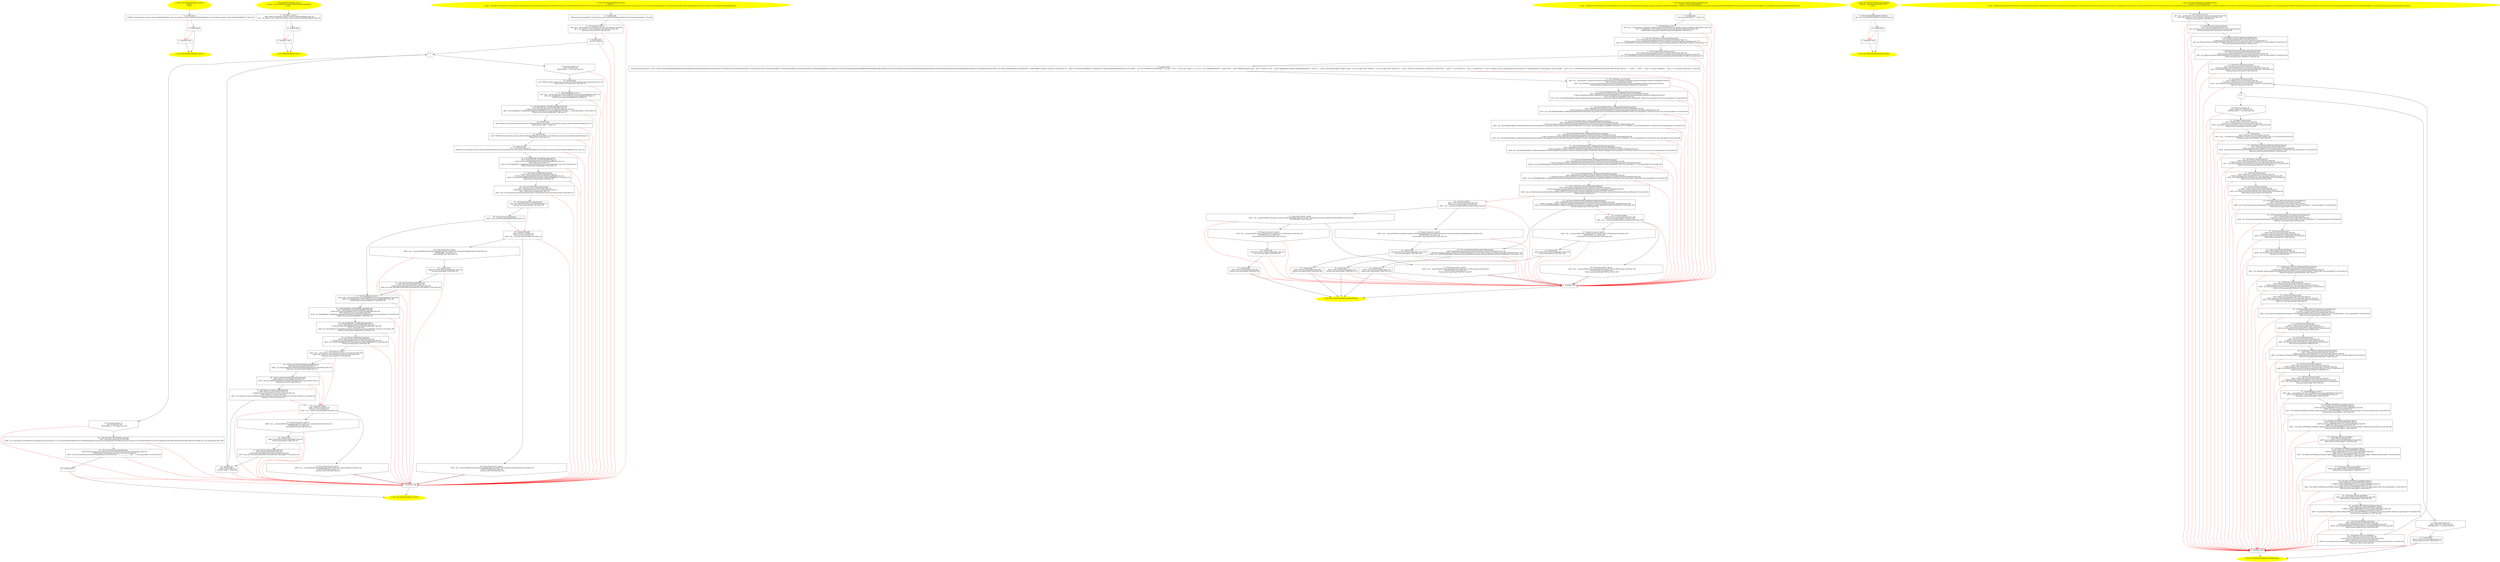 /* @generated */
digraph cfg {
"com.dulishuo.usnews.sixteen.GlobalSchoolRank.<clinit>():void.94568e5f6ae986f89cf92e5c6bc16439_1" [label="1: Start void GlobalSchoolRank.<clinit>()\nFormals: \nLocals:  \n  " color=yellow style=filled]
	

	 "com.dulishuo.usnews.sixteen.GlobalSchoolRank.<clinit>():void.94568e5f6ae986f89cf92e5c6bc16439_1" -> "com.dulishuo.usnews.sixteen.GlobalSchoolRank.<clinit>():void.94568e5f6ae986f89cf92e5c6bc16439_4" ;
"com.dulishuo.usnews.sixteen.GlobalSchoolRank.<clinit>():void.94568e5f6ae986f89cf92e5c6bc16439_2" [label="2: Exit void GlobalSchoolRank.<clinit>() \n  " color=yellow style=filled]
	

"com.dulishuo.usnews.sixteen.GlobalSchoolRank.<clinit>():void.94568e5f6ae986f89cf92e5c6bc16439_3" [label="3:  exceptions sink \n  " shape="box"]
	

	 "com.dulishuo.usnews.sixteen.GlobalSchoolRank.<clinit>():void.94568e5f6ae986f89cf92e5c6bc16439_3" -> "com.dulishuo.usnews.sixteen.GlobalSchoolRank.<clinit>():void.94568e5f6ae986f89cf92e5c6bc16439_2" ;
"com.dulishuo.usnews.sixteen.GlobalSchoolRank.<clinit>():void.94568e5f6ae986f89cf92e5c6bc16439_4" [label="4:  method_body \n   *&#GB<>$com.dulishuo.usnews.sixteen.GlobalSchoolRank.count:com.dulishuo.usnews.sixteen.GlobalSchoolRank(root com.dulishuo.usnews.sixteen.GlobalSchoolRank)=1 [line 20]\n " shape="box"]
	

	 "com.dulishuo.usnews.sixteen.GlobalSchoolRank.<clinit>():void.94568e5f6ae986f89cf92e5c6bc16439_4" -> "com.dulishuo.usnews.sixteen.GlobalSchoolRank.<clinit>():void.94568e5f6ae986f89cf92e5c6bc16439_5" ;
	 "com.dulishuo.usnews.sixteen.GlobalSchoolRank.<clinit>():void.94568e5f6ae986f89cf92e5c6bc16439_4" -> "com.dulishuo.usnews.sixteen.GlobalSchoolRank.<clinit>():void.94568e5f6ae986f89cf92e5c6bc16439_3" [color="red" ];
"com.dulishuo.usnews.sixteen.GlobalSchoolRank.<clinit>():void.94568e5f6ae986f89cf92e5c6bc16439_5" [label="5:  method_body \n  " shape="box"]
	

	 "com.dulishuo.usnews.sixteen.GlobalSchoolRank.<clinit>():void.94568e5f6ae986f89cf92e5c6bc16439_5" -> "com.dulishuo.usnews.sixteen.GlobalSchoolRank.<clinit>():void.94568e5f6ae986f89cf92e5c6bc16439_2" ;
	 "com.dulishuo.usnews.sixteen.GlobalSchoolRank.<clinit>():void.94568e5f6ae986f89cf92e5c6bc16439_5" -> "com.dulishuo.usnews.sixteen.GlobalSchoolRank.<clinit>():void.94568e5f6ae986f89cf92e5c6bc16439_3" [color="red" ];
"com.dulishuo.usnews.sixteen.GlobalSchoolRank.<init>().2a0bd4f995b8658b2321118f39f1295d_1" [label="1: Start GlobalSchoolRank.<init>()\nFormals:  this:com.dulishuo.usnews.sixteen.GlobalSchoolRank*\nLocals:  \n  " color=yellow style=filled]
	

	 "com.dulishuo.usnews.sixteen.GlobalSchoolRank.<init>().2a0bd4f995b8658b2321118f39f1295d_1" -> "com.dulishuo.usnews.sixteen.GlobalSchoolRank.<init>().2a0bd4f995b8658b2321118f39f1295d_4" ;
"com.dulishuo.usnews.sixteen.GlobalSchoolRank.<init>().2a0bd4f995b8658b2321118f39f1295d_2" [label="2: Exit GlobalSchoolRank.<init>() \n  " color=yellow style=filled]
	

"com.dulishuo.usnews.sixteen.GlobalSchoolRank.<init>().2a0bd4f995b8658b2321118f39f1295d_3" [label="3:  exceptions sink \n  " shape="box"]
	

	 "com.dulishuo.usnews.sixteen.GlobalSchoolRank.<init>().2a0bd4f995b8658b2321118f39f1295d_3" -> "com.dulishuo.usnews.sixteen.GlobalSchoolRank.<init>().2a0bd4f995b8658b2321118f39f1295d_2" ;
"com.dulishuo.usnews.sixteen.GlobalSchoolRank.<init>().2a0bd4f995b8658b2321118f39f1295d_4" [label="4:  Call Object.<init>() \n   n$0=*&this:com.dulishuo.usnews.sixteen.GlobalSchoolRank* [line 19]\n  n$1=_fun_Object.<init>()(n$0:com.dulishuo.usnews.sixteen.GlobalSchoolRank*) [line 19]\n " shape="box"]
	

	 "com.dulishuo.usnews.sixteen.GlobalSchoolRank.<init>().2a0bd4f995b8658b2321118f39f1295d_4" -> "com.dulishuo.usnews.sixteen.GlobalSchoolRank.<init>().2a0bd4f995b8658b2321118f39f1295d_5" ;
	 "com.dulishuo.usnews.sixteen.GlobalSchoolRank.<init>().2a0bd4f995b8658b2321118f39f1295d_4" -> "com.dulishuo.usnews.sixteen.GlobalSchoolRank.<init>().2a0bd4f995b8658b2321118f39f1295d_3" [color="red" ];
"com.dulishuo.usnews.sixteen.GlobalSchoolRank.<init>().2a0bd4f995b8658b2321118f39f1295d_5" [label="5:  method_body \n  " shape="box"]
	

	 "com.dulishuo.usnews.sixteen.GlobalSchoolRank.<init>().2a0bd4f995b8658b2321118f39f1295d_5" -> "com.dulishuo.usnews.sixteen.GlobalSchoolRank.<init>().2a0bd4f995b8658b2321118f39f1295d_2" ;
	 "com.dulishuo.usnews.sixteen.GlobalSchoolRank.<init>().2a0bd4f995b8658b2321118f39f1295d_5" -> "com.dulishuo.usnews.sixteen.GlobalSchoolRank.<init>().2a0bd4f995b8658b2321118f39f1295d_3" [color="red" ];
"com.dulishuo.usnews.sixteen.GlobalSchoolRank.crawler():void.e46c6825299ea0db14af280c0e9a93e3_1" [label="1: Start void GlobalSchoolRank.crawler()\nFormals: \nLocals:  CatchVar119:void $irvar12:void $irvar11:void $irvar10:void $irvar9:void $irvar8:void CatchVar65:void $irvar7:void $irvar6:void $irvar5:void $irvar4:void $irvar3:void $irvar2:void $irvar1:void $irvar0:void res:java.util.List* basicUrl:java.lang.String* i:int url:java.lang.String* e:java.lang.Exception* list:java.util.List* e1:java.lang.InterruptedException* \n  " color=yellow style=filled]
	

	 "com.dulishuo.usnews.sixteen.GlobalSchoolRank.crawler():void.e46c6825299ea0db14af280c0e9a93e3_1" -> "com.dulishuo.usnews.sixteen.GlobalSchoolRank.crawler():void.e46c6825299ea0db14af280c0e9a93e3_4" ;
"com.dulishuo.usnews.sixteen.GlobalSchoolRank.crawler():void.e46c6825299ea0db14af280c0e9a93e3_2" [label="2: Exit void GlobalSchoolRank.crawler() \n  " color=yellow style=filled]
	

"com.dulishuo.usnews.sixteen.GlobalSchoolRank.crawler():void.e46c6825299ea0db14af280c0e9a93e3_3" [label="3:  exceptions sink \n  " shape="box"]
	

	 "com.dulishuo.usnews.sixteen.GlobalSchoolRank.crawler():void.e46c6825299ea0db14af280c0e9a93e3_3" -> "com.dulishuo.usnews.sixteen.GlobalSchoolRank.crawler():void.e46c6825299ea0db14af280c0e9a93e3_2" ;
"com.dulishuo.usnews.sixteen.GlobalSchoolRank.crawler():void.e46c6825299ea0db14af280c0e9a93e3_4" [label="4:  method_body \n   *&basicUrl:java.lang.Object*=\"http://www.usnews.com/education/best-global-universities/rankings?page=\" [line 28]\n " shape="box"]
	

	 "com.dulishuo.usnews.sixteen.GlobalSchoolRank.crawler():void.e46c6825299ea0db14af280c0e9a93e3_4" -> "com.dulishuo.usnews.sixteen.GlobalSchoolRank.crawler():void.e46c6825299ea0db14af280c0e9a93e3_5" ;
	 "com.dulishuo.usnews.sixteen.GlobalSchoolRank.crawler():void.e46c6825299ea0db14af280c0e9a93e3_4" -> "com.dulishuo.usnews.sixteen.GlobalSchoolRank.crawler():void.e46c6825299ea0db14af280c0e9a93e3_3" [color="red" ];
"com.dulishuo.usnews.sixteen.GlobalSchoolRank.crawler():void.e46c6825299ea0db14af280c0e9a93e3_5" [label="5:  Call ArrayList.<init>() \n   n$0=_fun___new(sizeof(t=java.util.ArrayList):java.util.ArrayList*) [line 29]\n  n$1=_fun_ArrayList.<init>()(n$0:java.util.ArrayList*) [line 29]\n  *&res:java.util.ArrayList*=n$0 [line 29]\n " shape="box"]
	

	 "com.dulishuo.usnews.sixteen.GlobalSchoolRank.crawler():void.e46c6825299ea0db14af280c0e9a93e3_5" -> "com.dulishuo.usnews.sixteen.GlobalSchoolRank.crawler():void.e46c6825299ea0db14af280c0e9a93e3_6" ;
	 "com.dulishuo.usnews.sixteen.GlobalSchoolRank.crawler():void.e46c6825299ea0db14af280c0e9a93e3_5" -> "com.dulishuo.usnews.sixteen.GlobalSchoolRank.crawler():void.e46c6825299ea0db14af280c0e9a93e3_3" [color="red" ];
"com.dulishuo.usnews.sixteen.GlobalSchoolRank.crawler():void.e46c6825299ea0db14af280c0e9a93e3_6" [label="6:  method_body \n   *&i:int=1 [line 30]\n " shape="box"]
	

	 "com.dulishuo.usnews.sixteen.GlobalSchoolRank.crawler():void.e46c6825299ea0db14af280c0e9a93e3_6" -> "com.dulishuo.usnews.sixteen.GlobalSchoolRank.crawler():void.e46c6825299ea0db14af280c0e9a93e3_9" ;
	 "com.dulishuo.usnews.sixteen.GlobalSchoolRank.crawler():void.e46c6825299ea0db14af280c0e9a93e3_6" -> "com.dulishuo.usnews.sixteen.GlobalSchoolRank.crawler():void.e46c6825299ea0db14af280c0e9a93e3_3" [color="red" ];
"com.dulishuo.usnews.sixteen.GlobalSchoolRank.crawler():void.e46c6825299ea0db14af280c0e9a93e3_7" [label="7: Prune (true branch, if) \n   n$2=*&i:int [line 30]\n  PRUNE(!(n$2 >= 76), true); [line 30]\n " shape="invhouse"]
	

	 "com.dulishuo.usnews.sixteen.GlobalSchoolRank.crawler():void.e46c6825299ea0db14af280c0e9a93e3_7" -> "com.dulishuo.usnews.sixteen.GlobalSchoolRank.crawler():void.e46c6825299ea0db14af280c0e9a93e3_10" ;
	 "com.dulishuo.usnews.sixteen.GlobalSchoolRank.crawler():void.e46c6825299ea0db14af280c0e9a93e3_7" -> "com.dulishuo.usnews.sixteen.GlobalSchoolRank.crawler():void.e46c6825299ea0db14af280c0e9a93e3_3" [color="red" ];
"com.dulishuo.usnews.sixteen.GlobalSchoolRank.crawler():void.e46c6825299ea0db14af280c0e9a93e3_8" [label="8: Prune (false branch, if) \n   n$2=*&i:int [line 30]\n  PRUNE((n$2 >= 76), false); [line 30]\n " shape="invhouse"]
	

	 "com.dulishuo.usnews.sixteen.GlobalSchoolRank.crawler():void.e46c6825299ea0db14af280c0e9a93e3_8" -> "com.dulishuo.usnews.sixteen.GlobalSchoolRank.crawler():void.e46c6825299ea0db14af280c0e9a93e3_34" ;
	 "com.dulishuo.usnews.sixteen.GlobalSchoolRank.crawler():void.e46c6825299ea0db14af280c0e9a93e3_8" -> "com.dulishuo.usnews.sixteen.GlobalSchoolRank.crawler():void.e46c6825299ea0db14af280c0e9a93e3_3" [color="red" ];
"com.dulishuo.usnews.sixteen.GlobalSchoolRank.crawler():void.e46c6825299ea0db14af280c0e9a93e3_9" [label="9: + \n  " ]
	

	 "com.dulishuo.usnews.sixteen.GlobalSchoolRank.crawler():void.e46c6825299ea0db14af280c0e9a93e3_9" -> "com.dulishuo.usnews.sixteen.GlobalSchoolRank.crawler():void.e46c6825299ea0db14af280c0e9a93e3_7" ;
	 "com.dulishuo.usnews.sixteen.GlobalSchoolRank.crawler():void.e46c6825299ea0db14af280c0e9a93e3_9" -> "com.dulishuo.usnews.sixteen.GlobalSchoolRank.crawler():void.e46c6825299ea0db14af280c0e9a93e3_8" ;
"com.dulishuo.usnews.sixteen.GlobalSchoolRank.crawler():void.e46c6825299ea0db14af280c0e9a93e3_10" [label="10:  method_body \n   n$3=*&#GB<>$java.lang.System.out:java.io.PrintStream*(root java.lang.System) [line 31]\n  *&$irvar0:java.io.PrintStream*=n$3 [line 31]\n " shape="box"]
	

	 "com.dulishuo.usnews.sixteen.GlobalSchoolRank.crawler():void.e46c6825299ea0db14af280c0e9a93e3_10" -> "com.dulishuo.usnews.sixteen.GlobalSchoolRank.crawler():void.e46c6825299ea0db14af280c0e9a93e3_11" ;
	 "com.dulishuo.usnews.sixteen.GlobalSchoolRank.crawler():void.e46c6825299ea0db14af280c0e9a93e3_10" -> "com.dulishuo.usnews.sixteen.GlobalSchoolRank.crawler():void.e46c6825299ea0db14af280c0e9a93e3_3" [color="red" ];
"com.dulishuo.usnews.sixteen.GlobalSchoolRank.crawler():void.e46c6825299ea0db14af280c0e9a93e3_11" [label="11:  Call StringBuilder.<init>() \n   n$4=_fun___new(sizeof(t=java.lang.StringBuilder):java.lang.StringBuilder*) [line 31]\n  n$5=_fun_StringBuilder.<init>()(n$4:java.lang.StringBuilder*) [line 31]\n  *&$irvar1:java.lang.StringBuilder*=n$4 [line 31]\n " shape="box"]
	

	 "com.dulishuo.usnews.sixteen.GlobalSchoolRank.crawler():void.e46c6825299ea0db14af280c0e9a93e3_11" -> "com.dulishuo.usnews.sixteen.GlobalSchoolRank.crawler():void.e46c6825299ea0db14af280c0e9a93e3_12" ;
	 "com.dulishuo.usnews.sixteen.GlobalSchoolRank.crawler():void.e46c6825299ea0db14af280c0e9a93e3_11" -> "com.dulishuo.usnews.sixteen.GlobalSchoolRank.crawler():void.e46c6825299ea0db14af280c0e9a93e3_3" [color="red" ];
"com.dulishuo.usnews.sixteen.GlobalSchoolRank.crawler():void.e46c6825299ea0db14af280c0e9a93e3_12" [label="12:  Call StringBuilder StringBuilder.append(String) \n   n$6=*&$irvar1:java.lang.StringBuilder* [line 31]\n  _=*n$6:java.lang.StringBuilder*(root java.lang.StringBuilder) [line 31]\n  n$8=_fun_StringBuilder StringBuilder.append(String)(n$6:java.lang.StringBuilder*,\"process____\":java.lang.Object*) virtual [line 31]\n  *&$irvar2:java.lang.StringBuilder*=n$8 [line 31]\n " shape="box"]
	

	 "com.dulishuo.usnews.sixteen.GlobalSchoolRank.crawler():void.e46c6825299ea0db14af280c0e9a93e3_12" -> "com.dulishuo.usnews.sixteen.GlobalSchoolRank.crawler():void.e46c6825299ea0db14af280c0e9a93e3_13" ;
	 "com.dulishuo.usnews.sixteen.GlobalSchoolRank.crawler():void.e46c6825299ea0db14af280c0e9a93e3_12" -> "com.dulishuo.usnews.sixteen.GlobalSchoolRank.crawler():void.e46c6825299ea0db14af280c0e9a93e3_3" [color="red" ];
"com.dulishuo.usnews.sixteen.GlobalSchoolRank.crawler():void.e46c6825299ea0db14af280c0e9a93e3_13" [label="13:  method_body \n   n$9=*&#GB<>$com.dulishuo.usnews.sixteen.GlobalSchoolRank.count:int(root com.dulishuo.usnews.sixteen.GlobalSchoolRank) [line 31]\n  *&$irvar4:int=(n$9 + 1) [line 31]\n " shape="box"]
	

	 "com.dulishuo.usnews.sixteen.GlobalSchoolRank.crawler():void.e46c6825299ea0db14af280c0e9a93e3_13" -> "com.dulishuo.usnews.sixteen.GlobalSchoolRank.crawler():void.e46c6825299ea0db14af280c0e9a93e3_14" ;
	 "com.dulishuo.usnews.sixteen.GlobalSchoolRank.crawler():void.e46c6825299ea0db14af280c0e9a93e3_13" -> "com.dulishuo.usnews.sixteen.GlobalSchoolRank.crawler():void.e46c6825299ea0db14af280c0e9a93e3_3" [color="red" ];
"com.dulishuo.usnews.sixteen.GlobalSchoolRank.crawler():void.e46c6825299ea0db14af280c0e9a93e3_14" [label="14:  method_body \n   n$10=*&#GB<>$com.dulishuo.usnews.sixteen.GlobalSchoolRank.count:int(root com.dulishuo.usnews.sixteen.GlobalSchoolRank) [line 31]\n  *&$irvar3:int=n$10 [line 31]\n " shape="box"]
	

	 "com.dulishuo.usnews.sixteen.GlobalSchoolRank.crawler():void.e46c6825299ea0db14af280c0e9a93e3_14" -> "com.dulishuo.usnews.sixteen.GlobalSchoolRank.crawler():void.e46c6825299ea0db14af280c0e9a93e3_15" ;
	 "com.dulishuo.usnews.sixteen.GlobalSchoolRank.crawler():void.e46c6825299ea0db14af280c0e9a93e3_14" -> "com.dulishuo.usnews.sixteen.GlobalSchoolRank.crawler():void.e46c6825299ea0db14af280c0e9a93e3_3" [color="red" ];
"com.dulishuo.usnews.sixteen.GlobalSchoolRank.crawler():void.e46c6825299ea0db14af280c0e9a93e3_15" [label="15:  method_body \n   n$11=*&$irvar4:int [line 31]\n  *&#GB<>$com.dulishuo.usnews.sixteen.GlobalSchoolRank.count:com.dulishuo.usnews.sixteen.GlobalSchoolRank(root com.dulishuo.usnews.sixteen.GlobalSchoolRank)=n$11 [line 31]\n " shape="box"]
	

	 "com.dulishuo.usnews.sixteen.GlobalSchoolRank.crawler():void.e46c6825299ea0db14af280c0e9a93e3_15" -> "com.dulishuo.usnews.sixteen.GlobalSchoolRank.crawler():void.e46c6825299ea0db14af280c0e9a93e3_16" ;
	 "com.dulishuo.usnews.sixteen.GlobalSchoolRank.crawler():void.e46c6825299ea0db14af280c0e9a93e3_15" -> "com.dulishuo.usnews.sixteen.GlobalSchoolRank.crawler():void.e46c6825299ea0db14af280c0e9a93e3_3" [color="red" ];
"com.dulishuo.usnews.sixteen.GlobalSchoolRank.crawler():void.e46c6825299ea0db14af280c0e9a93e3_16" [label="16:  Call StringBuilder StringBuilder.append(int) \n   n$12=*&$irvar2:java.lang.StringBuilder* [line 31]\n  _=*n$12:java.lang.StringBuilder*(root java.lang.StringBuilder) [line 31]\n  n$14=*&$irvar3:int [line 31]\n  n$15=_fun_StringBuilder StringBuilder.append(int)(n$12:java.lang.StringBuilder*,n$14:int) virtual [line 31]\n  *&$irvar5:java.lang.StringBuilder*=n$15 [line 31]\n " shape="box"]
	

	 "com.dulishuo.usnews.sixteen.GlobalSchoolRank.crawler():void.e46c6825299ea0db14af280c0e9a93e3_16" -> "com.dulishuo.usnews.sixteen.GlobalSchoolRank.crawler():void.e46c6825299ea0db14af280c0e9a93e3_17" ;
	 "com.dulishuo.usnews.sixteen.GlobalSchoolRank.crawler():void.e46c6825299ea0db14af280c0e9a93e3_16" -> "com.dulishuo.usnews.sixteen.GlobalSchoolRank.crawler():void.e46c6825299ea0db14af280c0e9a93e3_3" [color="red" ];
"com.dulishuo.usnews.sixteen.GlobalSchoolRank.crawler():void.e46c6825299ea0db14af280c0e9a93e3_17" [label="17:  Call String StringBuilder.toString() \n   n$16=*&$irvar5:java.lang.StringBuilder* [line 31]\n  _=*n$16:java.lang.StringBuilder*(root java.lang.StringBuilder) [line 31]\n  n$18=_fun_String StringBuilder.toString()(n$16:java.lang.StringBuilder*) virtual [line 31]\n  *&$irvar6:java.lang.String*=n$18 [line 31]\n " shape="box"]
	

	 "com.dulishuo.usnews.sixteen.GlobalSchoolRank.crawler():void.e46c6825299ea0db14af280c0e9a93e3_17" -> "com.dulishuo.usnews.sixteen.GlobalSchoolRank.crawler():void.e46c6825299ea0db14af280c0e9a93e3_18" ;
	 "com.dulishuo.usnews.sixteen.GlobalSchoolRank.crawler():void.e46c6825299ea0db14af280c0e9a93e3_17" -> "com.dulishuo.usnews.sixteen.GlobalSchoolRank.crawler():void.e46c6825299ea0db14af280c0e9a93e3_3" [color="red" ];
"com.dulishuo.usnews.sixteen.GlobalSchoolRank.crawler():void.e46c6825299ea0db14af280c0e9a93e3_18" [label="18:  Call void PrintStream.println(String) \n   n$19=*&$irvar0:java.io.PrintStream* [line 31]\n  _=*n$19:java.io.PrintStream*(root java.io.PrintStream) [line 31]\n  n$21=*&$irvar6:java.lang.String* [line 31]\n  n$22=_fun_void PrintStream.println(String)(n$19:java.io.PrintStream*,n$21:java.lang.String*) virtual [line 31]\n " shape="box"]
	

	 "com.dulishuo.usnews.sixteen.GlobalSchoolRank.crawler():void.e46c6825299ea0db14af280c0e9a93e3_18" -> "com.dulishuo.usnews.sixteen.GlobalSchoolRank.crawler():void.e46c6825299ea0db14af280c0e9a93e3_19" ;
	 "com.dulishuo.usnews.sixteen.GlobalSchoolRank.crawler():void.e46c6825299ea0db14af280c0e9a93e3_18" -> "com.dulishuo.usnews.sixteen.GlobalSchoolRank.crawler():void.e46c6825299ea0db14af280c0e9a93e3_3" [color="red" ];
"com.dulishuo.usnews.sixteen.GlobalSchoolRank.crawler():void.e46c6825299ea0db14af280c0e9a93e3_19" [label="19:  Call Thread Thread.currentThread() \n   n$23=_fun_Thread Thread.currentThread()() [line 33]\n  *&$irvar7:java.lang.Thread*=n$23 [line 33]\n " shape="box"]
	

	 "com.dulishuo.usnews.sixteen.GlobalSchoolRank.crawler():void.e46c6825299ea0db14af280c0e9a93e3_19" -> "com.dulishuo.usnews.sixteen.GlobalSchoolRank.crawler():void.e46c6825299ea0db14af280c0e9a93e3_20" ;
	 "com.dulishuo.usnews.sixteen.GlobalSchoolRank.crawler():void.e46c6825299ea0db14af280c0e9a93e3_19" -> "com.dulishuo.usnews.sixteen.GlobalSchoolRank.crawler():void.e46c6825299ea0db14af280c0e9a93e3_42" [color="red" ];
"com.dulishuo.usnews.sixteen.GlobalSchoolRank.crawler():void.e46c6825299ea0db14af280c0e9a93e3_20" [label="20:  Call void Thread.sleep(long) \n   n$24=_fun_void Thread.sleep(long)(100:long) [line 33]\n " shape="box"]
	

	 "com.dulishuo.usnews.sixteen.GlobalSchoolRank.crawler():void.e46c6825299ea0db14af280c0e9a93e3_20" -> "com.dulishuo.usnews.sixteen.GlobalSchoolRank.crawler():void.e46c6825299ea0db14af280c0e9a93e3_23" ;
	 "com.dulishuo.usnews.sixteen.GlobalSchoolRank.crawler():void.e46c6825299ea0db14af280c0e9a93e3_20" -> "com.dulishuo.usnews.sixteen.GlobalSchoolRank.crawler():void.e46c6825299ea0db14af280c0e9a93e3_42" [color="red" ];
"com.dulishuo.usnews.sixteen.GlobalSchoolRank.crawler():void.e46c6825299ea0db14af280c0e9a93e3_21" [label="21:  method_body \n   n$25=*&CatchVar65:java.lang.Object* [line 34]\n  *&e1:java.lang.Object*=n$25 [line 34]\n " shape="box"]
	

	 "com.dulishuo.usnews.sixteen.GlobalSchoolRank.crawler():void.e46c6825299ea0db14af280c0e9a93e3_21" -> "com.dulishuo.usnews.sixteen.GlobalSchoolRank.crawler():void.e46c6825299ea0db14af280c0e9a93e3_22" ;
	 "com.dulishuo.usnews.sixteen.GlobalSchoolRank.crawler():void.e46c6825299ea0db14af280c0e9a93e3_21" -> "com.dulishuo.usnews.sixteen.GlobalSchoolRank.crawler():void.e46c6825299ea0db14af280c0e9a93e3_3" [color="red" ];
"com.dulishuo.usnews.sixteen.GlobalSchoolRank.crawler():void.e46c6825299ea0db14af280c0e9a93e3_22" [label="22:  Call void Throwable.printStackTrace() \n   n$26=*&e1:java.lang.Object* [line 36]\n  _=*n$26:java.lang.Object*(root java.lang.Object) [line 36]\n  n$28=_fun_void Throwable.printStackTrace()(n$26:java.lang.Object*) virtual [line 36]\n " shape="box"]
	

	 "com.dulishuo.usnews.sixteen.GlobalSchoolRank.crawler():void.e46c6825299ea0db14af280c0e9a93e3_22" -> "com.dulishuo.usnews.sixteen.GlobalSchoolRank.crawler():void.e46c6825299ea0db14af280c0e9a93e3_23" ;
	 "com.dulishuo.usnews.sixteen.GlobalSchoolRank.crawler():void.e46c6825299ea0db14af280c0e9a93e3_22" -> "com.dulishuo.usnews.sixteen.GlobalSchoolRank.crawler():void.e46c6825299ea0db14af280c0e9a93e3_3" [color="red" ];
"com.dulishuo.usnews.sixteen.GlobalSchoolRank.crawler():void.e46c6825299ea0db14af280c0e9a93e3_23" [label="23:  Call StringBuilder.<init>() \n   n$29=_fun___new(sizeof(t=java.lang.StringBuilder):java.lang.StringBuilder*) [line 38]\n  n$30=_fun_StringBuilder.<init>()(n$29:java.lang.StringBuilder*) [line 38]\n  *&$irvar8:java.lang.StringBuilder*=n$29 [line 38]\n " shape="box"]
	

	 "com.dulishuo.usnews.sixteen.GlobalSchoolRank.crawler():void.e46c6825299ea0db14af280c0e9a93e3_23" -> "com.dulishuo.usnews.sixteen.GlobalSchoolRank.crawler():void.e46c6825299ea0db14af280c0e9a93e3_24" ;
	 "com.dulishuo.usnews.sixteen.GlobalSchoolRank.crawler():void.e46c6825299ea0db14af280c0e9a93e3_23" -> "com.dulishuo.usnews.sixteen.GlobalSchoolRank.crawler():void.e46c6825299ea0db14af280c0e9a93e3_3" [color="red" ];
"com.dulishuo.usnews.sixteen.GlobalSchoolRank.crawler():void.e46c6825299ea0db14af280c0e9a93e3_24" [label="24:  Call StringBuilder StringBuilder.append(String) \n   n$31=*&$irvar8:java.lang.StringBuilder* [line 38]\n  _=*n$31:java.lang.StringBuilder*(root java.lang.StringBuilder) [line 38]\n  n$33=*&basicUrl:java.lang.Object* [line 38]\n  n$34=_fun_StringBuilder StringBuilder.append(String)(n$31:java.lang.StringBuilder*,n$33:java.lang.Object*) virtual [line 38]\n  *&$irvar9:java.lang.StringBuilder*=n$34 [line 38]\n " shape="box"]
	

	 "com.dulishuo.usnews.sixteen.GlobalSchoolRank.crawler():void.e46c6825299ea0db14af280c0e9a93e3_24" -> "com.dulishuo.usnews.sixteen.GlobalSchoolRank.crawler():void.e46c6825299ea0db14af280c0e9a93e3_25" ;
	 "com.dulishuo.usnews.sixteen.GlobalSchoolRank.crawler():void.e46c6825299ea0db14af280c0e9a93e3_24" -> "com.dulishuo.usnews.sixteen.GlobalSchoolRank.crawler():void.e46c6825299ea0db14af280c0e9a93e3_3" [color="red" ];
"com.dulishuo.usnews.sixteen.GlobalSchoolRank.crawler():void.e46c6825299ea0db14af280c0e9a93e3_25" [label="25:  Call StringBuilder StringBuilder.append(int) \n   n$35=*&$irvar9:java.lang.StringBuilder* [line 38]\n  _=*n$35:java.lang.StringBuilder*(root java.lang.StringBuilder) [line 38]\n  n$37=*&i:int [line 38]\n  n$38=_fun_StringBuilder StringBuilder.append(int)(n$35:java.lang.StringBuilder*,n$37:int) virtual [line 38]\n  *&$irvar10:java.lang.StringBuilder*=n$38 [line 38]\n " shape="box"]
	

	 "com.dulishuo.usnews.sixteen.GlobalSchoolRank.crawler():void.e46c6825299ea0db14af280c0e9a93e3_25" -> "com.dulishuo.usnews.sixteen.GlobalSchoolRank.crawler():void.e46c6825299ea0db14af280c0e9a93e3_26" ;
	 "com.dulishuo.usnews.sixteen.GlobalSchoolRank.crawler():void.e46c6825299ea0db14af280c0e9a93e3_25" -> "com.dulishuo.usnews.sixteen.GlobalSchoolRank.crawler():void.e46c6825299ea0db14af280c0e9a93e3_3" [color="red" ];
"com.dulishuo.usnews.sixteen.GlobalSchoolRank.crawler():void.e46c6825299ea0db14af280c0e9a93e3_26" [label="26:  Call String StringBuilder.toString() \n   n$39=*&$irvar10:java.lang.StringBuilder* [line 38]\n  _=*n$39:java.lang.StringBuilder*(root java.lang.StringBuilder) [line 38]\n  n$41=_fun_String StringBuilder.toString()(n$39:java.lang.StringBuilder*) virtual [line 38]\n  *&url:java.lang.String*=n$41 [line 38]\n " shape="box"]
	

	 "com.dulishuo.usnews.sixteen.GlobalSchoolRank.crawler():void.e46c6825299ea0db14af280c0e9a93e3_26" -> "com.dulishuo.usnews.sixteen.GlobalSchoolRank.crawler():void.e46c6825299ea0db14af280c0e9a93e3_27" ;
	 "com.dulishuo.usnews.sixteen.GlobalSchoolRank.crawler():void.e46c6825299ea0db14af280c0e9a93e3_26" -> "com.dulishuo.usnews.sixteen.GlobalSchoolRank.crawler():void.e46c6825299ea0db14af280c0e9a93e3_3" [color="red" ];
"com.dulishuo.usnews.sixteen.GlobalSchoolRank.crawler():void.e46c6825299ea0db14af280c0e9a93e3_27" [label="27:  Call ArrayList.<init>() \n   n$42=_fun___new(sizeof(t=java.util.ArrayList):java.util.ArrayList*) [line 40]\n  n$43=_fun_ArrayList.<init>()(n$42:java.util.ArrayList*) [line 40]\n  *&list:java.util.ArrayList*=n$42 [line 40]\n " shape="box"]
	

	 "com.dulishuo.usnews.sixteen.GlobalSchoolRank.crawler():void.e46c6825299ea0db14af280c0e9a93e3_27" -> "com.dulishuo.usnews.sixteen.GlobalSchoolRank.crawler():void.e46c6825299ea0db14af280c0e9a93e3_28" ;
	 "com.dulishuo.usnews.sixteen.GlobalSchoolRank.crawler():void.e46c6825299ea0db14af280c0e9a93e3_27" -> "com.dulishuo.usnews.sixteen.GlobalSchoolRank.crawler():void.e46c6825299ea0db14af280c0e9a93e3_39" [color="red" ];
"com.dulishuo.usnews.sixteen.GlobalSchoolRank.crawler():void.e46c6825299ea0db14af280c0e9a93e3_28" [label="28:  Call String GlobalSchoolRank.getHttp(String) \n   n$44=*&url:java.lang.String* [line 41]\n  n$45=_fun_String GlobalSchoolRank.getHttp(String)(n$44:java.lang.String*) [line 41]\n  *&$irvar11:java.lang.String*=n$45 [line 41]\n " shape="box"]
	

	 "com.dulishuo.usnews.sixteen.GlobalSchoolRank.crawler():void.e46c6825299ea0db14af280c0e9a93e3_28" -> "com.dulishuo.usnews.sixteen.GlobalSchoolRank.crawler():void.e46c6825299ea0db14af280c0e9a93e3_29" ;
	 "com.dulishuo.usnews.sixteen.GlobalSchoolRank.crawler():void.e46c6825299ea0db14af280c0e9a93e3_28" -> "com.dulishuo.usnews.sixteen.GlobalSchoolRank.crawler():void.e46c6825299ea0db14af280c0e9a93e3_39" [color="red" ];
"com.dulishuo.usnews.sixteen.GlobalSchoolRank.crawler():void.e46c6825299ea0db14af280c0e9a93e3_29" [label="29:  Call List GlobalSchoolRank.parseHtml(String) \n   n$46=*&$irvar11:java.lang.String* [line 41]\n  n$47=_fun_List GlobalSchoolRank.parseHtml(String)(n$46:java.lang.String*) [line 41]\n  *&list:java.util.List*=n$47 [line 41]\n " shape="box"]
	

	 "com.dulishuo.usnews.sixteen.GlobalSchoolRank.crawler():void.e46c6825299ea0db14af280c0e9a93e3_29" -> "com.dulishuo.usnews.sixteen.GlobalSchoolRank.crawler():void.e46c6825299ea0db14af280c0e9a93e3_30" ;
	 "com.dulishuo.usnews.sixteen.GlobalSchoolRank.crawler():void.e46c6825299ea0db14af280c0e9a93e3_29" -> "com.dulishuo.usnews.sixteen.GlobalSchoolRank.crawler():void.e46c6825299ea0db14af280c0e9a93e3_39" [color="red" ];
"com.dulishuo.usnews.sixteen.GlobalSchoolRank.crawler():void.e46c6825299ea0db14af280c0e9a93e3_30" [label="30:  Call boolean ArrayList.addAll(Collection) \n   n$48=*&res:java.util.ArrayList* [line 42]\n  _=*n$48:java.util.ArrayList*(root java.util.ArrayList) [line 42]\n  n$50=*&list:java.util.List* [line 42]\n  n$51=_fun_boolean ArrayList.addAll(Collection)(n$48:java.util.ArrayList*,n$50:java.util.List*) interface virtual [line 42]\n  *&$irvar12:_Bool=n$51 [line 42]\n " shape="box"]
	

	 "com.dulishuo.usnews.sixteen.GlobalSchoolRank.crawler():void.e46c6825299ea0db14af280c0e9a93e3_30" -> "com.dulishuo.usnews.sixteen.GlobalSchoolRank.crawler():void.e46c6825299ea0db14af280c0e9a93e3_33" ;
	 "com.dulishuo.usnews.sixteen.GlobalSchoolRank.crawler():void.e46c6825299ea0db14af280c0e9a93e3_30" -> "com.dulishuo.usnews.sixteen.GlobalSchoolRank.crawler():void.e46c6825299ea0db14af280c0e9a93e3_39" [color="red" ];
"com.dulishuo.usnews.sixteen.GlobalSchoolRank.crawler():void.e46c6825299ea0db14af280c0e9a93e3_31" [label="31:  method_body \n   n$52=*&CatchVar119:java.lang.Object* [line 43]\n  *&e:java.lang.Object*=n$52 [line 43]\n " shape="box"]
	

	 "com.dulishuo.usnews.sixteen.GlobalSchoolRank.crawler():void.e46c6825299ea0db14af280c0e9a93e3_31" -> "com.dulishuo.usnews.sixteen.GlobalSchoolRank.crawler():void.e46c6825299ea0db14af280c0e9a93e3_32" ;
	 "com.dulishuo.usnews.sixteen.GlobalSchoolRank.crawler():void.e46c6825299ea0db14af280c0e9a93e3_31" -> "com.dulishuo.usnews.sixteen.GlobalSchoolRank.crawler():void.e46c6825299ea0db14af280c0e9a93e3_3" [color="red" ];
"com.dulishuo.usnews.sixteen.GlobalSchoolRank.crawler():void.e46c6825299ea0db14af280c0e9a93e3_32" [label="32:  Call void Throwable.printStackTrace() \n   n$53=*&e:java.lang.Object* [line 45]\n  _=*n$53:java.lang.Object*(root java.lang.Object) [line 45]\n  n$55=_fun_void Throwable.printStackTrace()(n$53:java.lang.Object*) virtual [line 45]\n " shape="box"]
	

	 "com.dulishuo.usnews.sixteen.GlobalSchoolRank.crawler():void.e46c6825299ea0db14af280c0e9a93e3_32" -> "com.dulishuo.usnews.sixteen.GlobalSchoolRank.crawler():void.e46c6825299ea0db14af280c0e9a93e3_33" ;
	 "com.dulishuo.usnews.sixteen.GlobalSchoolRank.crawler():void.e46c6825299ea0db14af280c0e9a93e3_32" -> "com.dulishuo.usnews.sixteen.GlobalSchoolRank.crawler():void.e46c6825299ea0db14af280c0e9a93e3_3" [color="red" ];
"com.dulishuo.usnews.sixteen.GlobalSchoolRank.crawler():void.e46c6825299ea0db14af280c0e9a93e3_33" [label="33:  method_body \n   n$56=*&i:int [line 30]\n  *&i:int=(n$56 + 1) [line 30]\n " shape="box"]
	

	 "com.dulishuo.usnews.sixteen.GlobalSchoolRank.crawler():void.e46c6825299ea0db14af280c0e9a93e3_33" -> "com.dulishuo.usnews.sixteen.GlobalSchoolRank.crawler():void.e46c6825299ea0db14af280c0e9a93e3_9" ;
	 "com.dulishuo.usnews.sixteen.GlobalSchoolRank.crawler():void.e46c6825299ea0db14af280c0e9a93e3_33" -> "com.dulishuo.usnews.sixteen.GlobalSchoolRank.crawler():void.e46c6825299ea0db14af280c0e9a93e3_3" [color="red" ];
"com.dulishuo.usnews.sixteen.GlobalSchoolRank.crawler():void.e46c6825299ea0db14af280c0e9a93e3_34" [label="34:  Call void FileUtil.ListToFile(List,String) \n   n$57=*&res:java.util.ArrayList* [line 49]\n  n$58=_fun_void FileUtil.ListToFile(List,String)(n$57:java.util.ArrayList*,\"C:/Users/\\\\229\\\\188\\\\186\\\\232\\\\131\\\\156/Desktop/dataCrawler/usnews/2016/\\\\229\\\\133\\\\168\\\\231\\\\144\\\\131\\\\233\\\\171\\\\152\\\\230\\\\160\\\\161\\\\231\\\\187\\\\188\\\\229\\\\144\\\\136\\\\230\\\\142\\\\146\\\\229\\\\144\\\\141/uni1008.json\":java.lang.Object*) [line 49]\n " shape="box"]
	

	 "com.dulishuo.usnews.sixteen.GlobalSchoolRank.crawler():void.e46c6825299ea0db14af280c0e9a93e3_34" -> "com.dulishuo.usnews.sixteen.GlobalSchoolRank.crawler():void.e46c6825299ea0db14af280c0e9a93e3_35" ;
	 "com.dulishuo.usnews.sixteen.GlobalSchoolRank.crawler():void.e46c6825299ea0db14af280c0e9a93e3_34" -> "com.dulishuo.usnews.sixteen.GlobalSchoolRank.crawler():void.e46c6825299ea0db14af280c0e9a93e3_3" [color="red" ];
"com.dulishuo.usnews.sixteen.GlobalSchoolRank.crawler():void.e46c6825299ea0db14af280c0e9a93e3_35" [label="35:  Call void PrintStream.println(String) \n   n$59=*&#GB<>$java.lang.System.out:java.io.PrintStream*(root java.lang.System) [line 50]\n  _=*n$59:java.io.PrintStream*(root java.io.PrintStream) [line 50]\n  n$61=_fun_void PrintStream.println(String)(n$59:java.io.PrintStream*,\"________________---Exit-------\":java.lang.Object*) virtual [line 50]\n " shape="box"]
	

	 "com.dulishuo.usnews.sixteen.GlobalSchoolRank.crawler():void.e46c6825299ea0db14af280c0e9a93e3_35" -> "com.dulishuo.usnews.sixteen.GlobalSchoolRank.crawler():void.e46c6825299ea0db14af280c0e9a93e3_36" ;
	 "com.dulishuo.usnews.sixteen.GlobalSchoolRank.crawler():void.e46c6825299ea0db14af280c0e9a93e3_35" -> "com.dulishuo.usnews.sixteen.GlobalSchoolRank.crawler():void.e46c6825299ea0db14af280c0e9a93e3_3" [color="red" ];
"com.dulishuo.usnews.sixteen.GlobalSchoolRank.crawler():void.e46c6825299ea0db14af280c0e9a93e3_36" [label="36:  method_body \n  " shape="box"]
	

	 "com.dulishuo.usnews.sixteen.GlobalSchoolRank.crawler():void.e46c6825299ea0db14af280c0e9a93e3_36" -> "com.dulishuo.usnews.sixteen.GlobalSchoolRank.crawler():void.e46c6825299ea0db14af280c0e9a93e3_2" ;
	 "com.dulishuo.usnews.sixteen.GlobalSchoolRank.crawler():void.e46c6825299ea0db14af280c0e9a93e3_36" -> "com.dulishuo.usnews.sixteen.GlobalSchoolRank.crawler():void.e46c6825299ea0db14af280c0e9a93e3_3" [color="red" ];
"com.dulishuo.usnews.sixteen.GlobalSchoolRank.crawler():void.e46c6825299ea0db14af280c0e9a93e3_37" [label="37: Prune (true branch, switch) \n   n$64=_fun___instanceof(n$63:java.lang.Exception*,sizeof(t=java.lang.Exception):void) [line 43]\n  PRUNE(n$64, true); [line 43]\n  *&CatchVar119:void=n$63 [line 43]\n " shape="invhouse"]
	

	 "com.dulishuo.usnews.sixteen.GlobalSchoolRank.crawler():void.e46c6825299ea0db14af280c0e9a93e3_37" -> "com.dulishuo.usnews.sixteen.GlobalSchoolRank.crawler():void.e46c6825299ea0db14af280c0e9a93e3_31" ;
	 "com.dulishuo.usnews.sixteen.GlobalSchoolRank.crawler():void.e46c6825299ea0db14af280c0e9a93e3_37" -> "com.dulishuo.usnews.sixteen.GlobalSchoolRank.crawler():void.e46c6825299ea0db14af280c0e9a93e3_3" [color="red" ];
"com.dulishuo.usnews.sixteen.GlobalSchoolRank.crawler():void.e46c6825299ea0db14af280c0e9a93e3_38" [label="38: Prune (false branch, switch) \n   n$64=_fun___instanceof(n$63:java.lang.Exception*,sizeof(t=java.lang.Exception):void) [line 43]\n  PRUNE(!n$64, false); [line 43]\n  *&return:void=EXN n$63 [line 43]\n " shape="invhouse"]
	

	 "com.dulishuo.usnews.sixteen.GlobalSchoolRank.crawler():void.e46c6825299ea0db14af280c0e9a93e3_38" -> "com.dulishuo.usnews.sixteen.GlobalSchoolRank.crawler():void.e46c6825299ea0db14af280c0e9a93e3_3" ;
	 "com.dulishuo.usnews.sixteen.GlobalSchoolRank.crawler():void.e46c6825299ea0db14af280c0e9a93e3_38" -> "com.dulishuo.usnews.sixteen.GlobalSchoolRank.crawler():void.e46c6825299ea0db14af280c0e9a93e3_3" [color="red" ];
"com.dulishuo.usnews.sixteen.GlobalSchoolRank.crawler():void.e46c6825299ea0db14af280c0e9a93e3_39" [label="39:  exception handler \n   n$62=*&return:void [line 43]\n  *&return:void=null [line 43]\n  n$63=_fun___unwrap_exception(n$62:void) [line 43]\n " shape="box"]
	

	 "com.dulishuo.usnews.sixteen.GlobalSchoolRank.crawler():void.e46c6825299ea0db14af280c0e9a93e3_39" -> "com.dulishuo.usnews.sixteen.GlobalSchoolRank.crawler():void.e46c6825299ea0db14af280c0e9a93e3_37" ;
	 "com.dulishuo.usnews.sixteen.GlobalSchoolRank.crawler():void.e46c6825299ea0db14af280c0e9a93e3_39" -> "com.dulishuo.usnews.sixteen.GlobalSchoolRank.crawler():void.e46c6825299ea0db14af280c0e9a93e3_38" ;
	 "com.dulishuo.usnews.sixteen.GlobalSchoolRank.crawler():void.e46c6825299ea0db14af280c0e9a93e3_39" -> "com.dulishuo.usnews.sixteen.GlobalSchoolRank.crawler():void.e46c6825299ea0db14af280c0e9a93e3_3" [color="red" ];
"com.dulishuo.usnews.sixteen.GlobalSchoolRank.crawler():void.e46c6825299ea0db14af280c0e9a93e3_40" [label="40: Prune (true branch, switch) \n   n$65=_fun___instanceof(n$63:java.lang.InterruptedException*,sizeof(t=java.lang.InterruptedException):void) [line 34]\n  PRUNE(n$65, true); [line 34]\n  *&CatchVar65:void=n$63 [line 34]\n " shape="invhouse"]
	

	 "com.dulishuo.usnews.sixteen.GlobalSchoolRank.crawler():void.e46c6825299ea0db14af280c0e9a93e3_40" -> "com.dulishuo.usnews.sixteen.GlobalSchoolRank.crawler():void.e46c6825299ea0db14af280c0e9a93e3_21" ;
	 "com.dulishuo.usnews.sixteen.GlobalSchoolRank.crawler():void.e46c6825299ea0db14af280c0e9a93e3_40" -> "com.dulishuo.usnews.sixteen.GlobalSchoolRank.crawler():void.e46c6825299ea0db14af280c0e9a93e3_3" [color="red" ];
"com.dulishuo.usnews.sixteen.GlobalSchoolRank.crawler():void.e46c6825299ea0db14af280c0e9a93e3_41" [label="41: Prune (false branch, switch) \n   n$65=_fun___instanceof(n$63:java.lang.InterruptedException*,sizeof(t=java.lang.InterruptedException):void) [line 34]\n  PRUNE(!n$65, false); [line 34]\n  *&return:void=EXN n$63 [line 34]\n " shape="invhouse"]
	

	 "com.dulishuo.usnews.sixteen.GlobalSchoolRank.crawler():void.e46c6825299ea0db14af280c0e9a93e3_41" -> "com.dulishuo.usnews.sixteen.GlobalSchoolRank.crawler():void.e46c6825299ea0db14af280c0e9a93e3_3" ;
	 "com.dulishuo.usnews.sixteen.GlobalSchoolRank.crawler():void.e46c6825299ea0db14af280c0e9a93e3_41" -> "com.dulishuo.usnews.sixteen.GlobalSchoolRank.crawler():void.e46c6825299ea0db14af280c0e9a93e3_3" [color="red" ];
"com.dulishuo.usnews.sixteen.GlobalSchoolRank.crawler():void.e46c6825299ea0db14af280c0e9a93e3_42" [label="42:  exception handler \n   n$62=*&return:void [line 34]\n  *&return:void=null [line 34]\n  n$63=_fun___unwrap_exception(n$62:void) [line 34]\n " shape="box"]
	

	 "com.dulishuo.usnews.sixteen.GlobalSchoolRank.crawler():void.e46c6825299ea0db14af280c0e9a93e3_42" -> "com.dulishuo.usnews.sixteen.GlobalSchoolRank.crawler():void.e46c6825299ea0db14af280c0e9a93e3_40" ;
	 "com.dulishuo.usnews.sixteen.GlobalSchoolRank.crawler():void.e46c6825299ea0db14af280c0e9a93e3_42" -> "com.dulishuo.usnews.sixteen.GlobalSchoolRank.crawler():void.e46c6825299ea0db14af280c0e9a93e3_41" ;
	 "com.dulishuo.usnews.sixteen.GlobalSchoolRank.crawler():void.e46c6825299ea0db14af280c0e9a93e3_42" -> "com.dulishuo.usnews.sixteen.GlobalSchoolRank.crawler():void.e46c6825299ea0db14af280c0e9a93e3_3" [color="red" ];
"com.dulishuo.usnews.sixteen.GlobalSchoolRank.getHttp(java.lang.String):java.lang.String.5afd274137939728cd298d4092e5b9cb_1" [label="1: Start String GlobalSchoolRank.getHttp(String)\nFormals:  url:java.lang.String*\nLocals:  CatchVar127:void CatchVar114:void CatchVar110:void $irvar0:void getMethod:org.apache.commons.httpclient.methods.GetMethod* cookie:java.lang.String* httpClient:org.apache.commons.httpclient.HttpClient* xx:java.lang.String* e:java.io.IOException* e1:org.apache.commons.httpclient.HttpException* \n  " color=yellow style=filled]
	

	 "com.dulishuo.usnews.sixteen.GlobalSchoolRank.getHttp(java.lang.String):java.lang.String.5afd274137939728cd298d4092e5b9cb_1" -> "com.dulishuo.usnews.sixteen.GlobalSchoolRank.getHttp(java.lang.String):java.lang.String.5afd274137939728cd298d4092e5b9cb_4" ;
"com.dulishuo.usnews.sixteen.GlobalSchoolRank.getHttp(java.lang.String):java.lang.String.5afd274137939728cd298d4092e5b9cb_2" [label="2: Exit String GlobalSchoolRank.getHttp(String) \n  " color=yellow style=filled]
	

"com.dulishuo.usnews.sixteen.GlobalSchoolRank.getHttp(java.lang.String):java.lang.String.5afd274137939728cd298d4092e5b9cb_3" [label="3:  exceptions sink \n  " shape="box"]
	

	 "com.dulishuo.usnews.sixteen.GlobalSchoolRank.getHttp(java.lang.String):java.lang.String.5afd274137939728cd298d4092e5b9cb_3" -> "com.dulishuo.usnews.sixteen.GlobalSchoolRank.getHttp(java.lang.String):java.lang.String.5afd274137939728cd298d4092e5b9cb_2" ;
"com.dulishuo.usnews.sixteen.GlobalSchoolRank.getHttp(java.lang.String):java.lang.String.5afd274137939728cd298d4092e5b9cb_4" [label="4:  method_body \n   *&xx:java.lang.Object*=\"-1\" [line 75]\n " shape="box"]
	

	 "com.dulishuo.usnews.sixteen.GlobalSchoolRank.getHttp(java.lang.String):java.lang.String.5afd274137939728cd298d4092e5b9cb_4" -> "com.dulishuo.usnews.sixteen.GlobalSchoolRank.getHttp(java.lang.String):java.lang.String.5afd274137939728cd298d4092e5b9cb_5" ;
	 "com.dulishuo.usnews.sixteen.GlobalSchoolRank.getHttp(java.lang.String):java.lang.String.5afd274137939728cd298d4092e5b9cb_4" -> "com.dulishuo.usnews.sixteen.GlobalSchoolRank.getHttp(java.lang.String):java.lang.String.5afd274137939728cd298d4092e5b9cb_3" [color="red" ];
"com.dulishuo.usnews.sixteen.GlobalSchoolRank.getHttp(java.lang.String):java.lang.String.5afd274137939728cd298d4092e5b9cb_5" [label="5:  Call HttpClient.<init>() \n   n$0=_fun___new(sizeof(t=org.apache.commons.httpclient.HttpClient):org.apache.commons.httpclient.HttpClient*) [line 76]\n  n$1=_fun_HttpClient.<init>()(n$0:org.apache.commons.httpclient.HttpClient*) [line 76]\n  *&httpClient:org.apache.commons.httpclient.HttpClient*=n$0 [line 76]\n " shape="box"]
	

	 "com.dulishuo.usnews.sixteen.GlobalSchoolRank.getHttp(java.lang.String):java.lang.String.5afd274137939728cd298d4092e5b9cb_5" -> "com.dulishuo.usnews.sixteen.GlobalSchoolRank.getHttp(java.lang.String):java.lang.String.5afd274137939728cd298d4092e5b9cb_6" ;
	 "com.dulishuo.usnews.sixteen.GlobalSchoolRank.getHttp(java.lang.String):java.lang.String.5afd274137939728cd298d4092e5b9cb_5" -> "com.dulishuo.usnews.sixteen.GlobalSchoolRank.getHttp(java.lang.String):java.lang.String.5afd274137939728cd298d4092e5b9cb_3" [color="red" ];
"com.dulishuo.usnews.sixteen.GlobalSchoolRank.getHttp(java.lang.String):java.lang.String.5afd274137939728cd298d4092e5b9cb_6" [label="6:  Call void HttpClient.setConnectionTimeout(int) \n   n$2=*&httpClient:org.apache.commons.httpclient.HttpClient* [line 77]\n  _=*n$2:org.apache.commons.httpclient.HttpClient*(root org.apache.commons.httpclient.HttpClient) [line 77]\n  n$4=_fun_void HttpClient.setConnectionTimeout(int)(n$2:org.apache.commons.httpclient.HttpClient*,10000:int) virtual [line 77]\n " shape="box"]
	

	 "com.dulishuo.usnews.sixteen.GlobalSchoolRank.getHttp(java.lang.String):java.lang.String.5afd274137939728cd298d4092e5b9cb_6" -> "com.dulishuo.usnews.sixteen.GlobalSchoolRank.getHttp(java.lang.String):java.lang.String.5afd274137939728cd298d4092e5b9cb_7" ;
	 "com.dulishuo.usnews.sixteen.GlobalSchoolRank.getHttp(java.lang.String):java.lang.String.5afd274137939728cd298d4092e5b9cb_6" -> "com.dulishuo.usnews.sixteen.GlobalSchoolRank.getHttp(java.lang.String):java.lang.String.5afd274137939728cd298d4092e5b9cb_3" [color="red" ];
"com.dulishuo.usnews.sixteen.GlobalSchoolRank.getHttp(java.lang.String):java.lang.String.5afd274137939728cd298d4092e5b9cb_7" [label="7:  Call void HttpClient.setTimeout(int) \n   n$5=*&httpClient:org.apache.commons.httpclient.HttpClient* [line 78]\n  _=*n$5:org.apache.commons.httpclient.HttpClient*(root org.apache.commons.httpclient.HttpClient) [line 78]\n  n$7=_fun_void HttpClient.setTimeout(int)(n$5:org.apache.commons.httpclient.HttpClient*,10000:int) virtual [line 78]\n " shape="box"]
	

	 "com.dulishuo.usnews.sixteen.GlobalSchoolRank.getHttp(java.lang.String):java.lang.String.5afd274137939728cd298d4092e5b9cb_7" -> "com.dulishuo.usnews.sixteen.GlobalSchoolRank.getHttp(java.lang.String):java.lang.String.5afd274137939728cd298d4092e5b9cb_8" ;
	 "com.dulishuo.usnews.sixteen.GlobalSchoolRank.getHttp(java.lang.String):java.lang.String.5afd274137939728cd298d4092e5b9cb_7" -> "com.dulishuo.usnews.sixteen.GlobalSchoolRank.getHttp(java.lang.String):java.lang.String.5afd274137939728cd298d4092e5b9cb_3" [color="red" ];
"com.dulishuo.usnews.sixteen.GlobalSchoolRank.getHttp(java.lang.String):java.lang.String.5afd274137939728cd298d4092e5b9cb_8" [label="8:  method_body \n   *&cookie:java.lang.Object*=\"auth=\\\\\\\"926U70ZZZ30m64qMaJX1IJKCfvJmO4S01aWgzXW7nhmK98cAQx2jK7JlfmNUOGxQscpDsT71h9Y4QVtytPtl7cmQOJ9GoTZ9LlNFxv1-CXTcLicvZaj2COeYEcs_cRCBa8n3ILqfhcXV_wFnly7akKSCFbKzyw4_jVq51wl6sO4tKxwb-rz0eZHuZAhRkguBPkb1t6uxa6kNu5-1mAULLSWFOZ8xFjVqiqhqFXv0JRRJxLW4d9e-0FPj6llT3Hgj.eNqrVkrLLCouic9LzE1VslJQck7MrMxU0lFQyklEEvXJTMxLB4lmpgC5RgYWxoYG5kBuSX52ah5IgaVZYrJBsrFBUmpqikmyRapFcrKJsbmZsUGaUaJpmnmSUi0AirUeeQ\\\\\\\"; tk=96ac0c30beed4c8e8cc437630f2a5f7b; c=2085190804; compstat=compstu; usnQuantCast=D; __gads=ID=24381f81148ef0b6:T=1439363530:S=ALNI_MbygNq4VzFdG9nrMLE_yO1d_V3M8A; __qca=P0-376455809-1439363544561; _vis_opt_s=1%7C; _vis_opt_test_cookie=1; s_cc=true; s_sq=%5B%5BB%5D%5D; __ybotb=9597; __ybotu=id8fvkxmwqln2c3w6g; __ybotv=1439367772921; __ybots=id8iepkpqb11hvo56k.0.id8iepko78go619lul.1; OX_sd=1; __ybotc=http%3A//ads-adswest.yldbt.com/m/; _trp_hit_11882/41456_728x90=5; _trp_hit_11882/41456_300x250=5; __utma=1.69014033.1439363543.1439363543.1439367785.2; __utmb=1.1.10.1439367785; __utmz=1.1439363543.1.1.utmcsr=colleges.usnews.rankingsandreviews.com|utmccn=(referral)|utmcmd=referral|utmcct=/best-colleges; __utmt=1; ki_t=1439363545567%3B1439363545567%3B1439367788518%3B1%3B2; ki_r=; __ybota=; __ybote=; __ybotz=; OX_plg=swf|shk|pm; __utmc=1; usn_colleges_interstitial=2\" [line 80]\n " shape="box"]
	

	 "com.dulishuo.usnews.sixteen.GlobalSchoolRank.getHttp(java.lang.String):java.lang.String.5afd274137939728cd298d4092e5b9cb_8" -> "com.dulishuo.usnews.sixteen.GlobalSchoolRank.getHttp(java.lang.String):java.lang.String.5afd274137939728cd298d4092e5b9cb_9" ;
	 "com.dulishuo.usnews.sixteen.GlobalSchoolRank.getHttp(java.lang.String):java.lang.String.5afd274137939728cd298d4092e5b9cb_8" -> "com.dulishuo.usnews.sixteen.GlobalSchoolRank.getHttp(java.lang.String):java.lang.String.5afd274137939728cd298d4092e5b9cb_3" [color="red" ];
"com.dulishuo.usnews.sixteen.GlobalSchoolRank.getHttp(java.lang.String):java.lang.String.5afd274137939728cd298d4092e5b9cb_9" [label="9:  Call GetMethod.<init>(String) \n   n$8=_fun___new(sizeof(t=org.apache.commons.httpclient.methods.GetMethod):org.apache.commons.httpclient.methods.GetMethod*) [line 81]\n  n$9=*&url:java.lang.String* [line 81]\n  n$10=_fun_GetMethod.<init>(String)(n$8:org.apache.commons.httpclient.methods.GetMethod*,n$9:java.lang.String*) [line 81]\n  *&getMethod:org.apache.commons.httpclient.methods.GetMethod*=n$8 [line 81]\n " shape="box"]
	

	 "com.dulishuo.usnews.sixteen.GlobalSchoolRank.getHttp(java.lang.String):java.lang.String.5afd274137939728cd298d4092e5b9cb_9" -> "com.dulishuo.usnews.sixteen.GlobalSchoolRank.getHttp(java.lang.String):java.lang.String.5afd274137939728cd298d4092e5b9cb_10" ;
	 "com.dulishuo.usnews.sixteen.GlobalSchoolRank.getHttp(java.lang.String):java.lang.String.5afd274137939728cd298d4092e5b9cb_9" -> "com.dulishuo.usnews.sixteen.GlobalSchoolRank.getHttp(java.lang.String):java.lang.String.5afd274137939728cd298d4092e5b9cb_3" [color="red" ];
"com.dulishuo.usnews.sixteen.GlobalSchoolRank.getHttp(java.lang.String):java.lang.String.5afd274137939728cd298d4092e5b9cb_10" [label="10:  Call void HttpMethodBase.setRequestHeader(String,String) \n   n$11=*&getMethod:org.apache.commons.httpclient.methods.GetMethod* [line 83]\n  _=*n$11:org.apache.commons.httpclient.methods.GetMethod*(root org.apache.commons.httpclient.methods.GetMethod) [line 83]\n  n$13=*&cookie:java.lang.Object* [line 83]\n  n$14=_fun_void HttpMethodBase.setRequestHeader(String,String)(n$11:org.apache.commons.httpclient.methods.GetMethod*,\"cookie\":java.lang.Object*,n$13:java.lang.Object*) virtual [line 83]\n " shape="box"]
	

	 "com.dulishuo.usnews.sixteen.GlobalSchoolRank.getHttp(java.lang.String):java.lang.String.5afd274137939728cd298d4092e5b9cb_10" -> "com.dulishuo.usnews.sixteen.GlobalSchoolRank.getHttp(java.lang.String):java.lang.String.5afd274137939728cd298d4092e5b9cb_11" ;
	 "com.dulishuo.usnews.sixteen.GlobalSchoolRank.getHttp(java.lang.String):java.lang.String.5afd274137939728cd298d4092e5b9cb_10" -> "com.dulishuo.usnews.sixteen.GlobalSchoolRank.getHttp(java.lang.String):java.lang.String.5afd274137939728cd298d4092e5b9cb_3" [color="red" ];
"com.dulishuo.usnews.sixteen.GlobalSchoolRank.getHttp(java.lang.String):java.lang.String.5afd274137939728cd298d4092e5b9cb_11" [label="11:  Call void HttpMethodBase.setRequestHeader(String,String) \n   n$15=*&getMethod:org.apache.commons.httpclient.methods.GetMethod* [line 84]\n  _=*n$15:org.apache.commons.httpclient.methods.GetMethod*(root org.apache.commons.httpclient.methods.GetMethod) [line 84]\n  n$17=_fun_void HttpMethodBase.setRequestHeader(String,String)(n$15:org.apache.commons.httpclient.methods.GetMethod*,\"Host\":java.lang.Object*,\"premium.usnews.com\":java.lang.Object*) virtual [line 84]\n " shape="box"]
	

	 "com.dulishuo.usnews.sixteen.GlobalSchoolRank.getHttp(java.lang.String):java.lang.String.5afd274137939728cd298d4092e5b9cb_11" -> "com.dulishuo.usnews.sixteen.GlobalSchoolRank.getHttp(java.lang.String):java.lang.String.5afd274137939728cd298d4092e5b9cb_12" ;
	 "com.dulishuo.usnews.sixteen.GlobalSchoolRank.getHttp(java.lang.String):java.lang.String.5afd274137939728cd298d4092e5b9cb_11" -> "com.dulishuo.usnews.sixteen.GlobalSchoolRank.getHttp(java.lang.String):java.lang.String.5afd274137939728cd298d4092e5b9cb_3" [color="red" ];
"com.dulishuo.usnews.sixteen.GlobalSchoolRank.getHttp(java.lang.String):java.lang.String.5afd274137939728cd298d4092e5b9cb_12" [label="12:  Call void HttpMethodBase.setRequestHeader(String,String) \n   n$18=*&getMethod:org.apache.commons.httpclient.methods.GetMethod* [line 85]\n  _=*n$18:org.apache.commons.httpclient.methods.GetMethod*(root org.apache.commons.httpclient.methods.GetMethod) [line 85]\n  n$20=_fun_void HttpMethodBase.setRequestHeader(String,String)(n$18:org.apache.commons.httpclient.methods.GetMethod*,\"User-Agent\":java.lang.Object*,\"Mozilla/5.0 (Windows NT 6.3; WOW64; rv:39.0) Gecko/20100101 Firefox/39.0\":java.lang.Object*) virtual [line 85]\n " shape="box"]
	

	 "com.dulishuo.usnews.sixteen.GlobalSchoolRank.getHttp(java.lang.String):java.lang.String.5afd274137939728cd298d4092e5b9cb_12" -> "com.dulishuo.usnews.sixteen.GlobalSchoolRank.getHttp(java.lang.String):java.lang.String.5afd274137939728cd298d4092e5b9cb_13" ;
	 "com.dulishuo.usnews.sixteen.GlobalSchoolRank.getHttp(java.lang.String):java.lang.String.5afd274137939728cd298d4092e5b9cb_12" -> "com.dulishuo.usnews.sixteen.GlobalSchoolRank.getHttp(java.lang.String):java.lang.String.5afd274137939728cd298d4092e5b9cb_3" [color="red" ];
"com.dulishuo.usnews.sixteen.GlobalSchoolRank.getHttp(java.lang.String):java.lang.String.5afd274137939728cd298d4092e5b9cb_13" [label="13:  Call void HttpMethodBase.setRequestHeader(String,String) \n   n$21=*&getMethod:org.apache.commons.httpclient.methods.GetMethod* [line 86]\n  _=*n$21:org.apache.commons.httpclient.methods.GetMethod*(root org.apache.commons.httpclient.methods.GetMethod) [line 86]\n  n$23=_fun_void HttpMethodBase.setRequestHeader(String,String)(n$21:org.apache.commons.httpclient.methods.GetMethod*,\"Accept\":java.lang.Object*,\"Mozilla/5.0 (Windows NT 6.3; WOW64; rv:39.0) Gecko/20100101 Firefox/39.0\":java.lang.Object*) virtual [line 86]\n " shape="box"]
	

	 "com.dulishuo.usnews.sixteen.GlobalSchoolRank.getHttp(java.lang.String):java.lang.String.5afd274137939728cd298d4092e5b9cb_13" -> "com.dulishuo.usnews.sixteen.GlobalSchoolRank.getHttp(java.lang.String):java.lang.String.5afd274137939728cd298d4092e5b9cb_14" ;
	 "com.dulishuo.usnews.sixteen.GlobalSchoolRank.getHttp(java.lang.String):java.lang.String.5afd274137939728cd298d4092e5b9cb_13" -> "com.dulishuo.usnews.sixteen.GlobalSchoolRank.getHttp(java.lang.String):java.lang.String.5afd274137939728cd298d4092e5b9cb_3" [color="red" ];
"com.dulishuo.usnews.sixteen.GlobalSchoolRank.getHttp(java.lang.String):java.lang.String.5afd274137939728cd298d4092e5b9cb_14" [label="14:  Call void HttpMethodBase.setRequestHeader(String,String) \n   n$24=*&getMethod:org.apache.commons.httpclient.methods.GetMethod* [line 87]\n  _=*n$24:org.apache.commons.httpclient.methods.GetMethod*(root org.apache.commons.httpclient.methods.GetMethod) [line 87]\n  n$26=_fun_void HttpMethodBase.setRequestHeader(String,String)(n$24:org.apache.commons.httpclient.methods.GetMethod*,\"Accept-Language\":java.lang.Object*,\"zh-CN,zh;q=0.8,en-US;q=0.5,en;q=0.3\":java.lang.Object*) virtual [line 87]\n " shape="box"]
	

	 "com.dulishuo.usnews.sixteen.GlobalSchoolRank.getHttp(java.lang.String):java.lang.String.5afd274137939728cd298d4092e5b9cb_14" -> "com.dulishuo.usnews.sixteen.GlobalSchoolRank.getHttp(java.lang.String):java.lang.String.5afd274137939728cd298d4092e5b9cb_15" ;
	 "com.dulishuo.usnews.sixteen.GlobalSchoolRank.getHttp(java.lang.String):java.lang.String.5afd274137939728cd298d4092e5b9cb_14" -> "com.dulishuo.usnews.sixteen.GlobalSchoolRank.getHttp(java.lang.String):java.lang.String.5afd274137939728cd298d4092e5b9cb_3" [color="red" ];
"com.dulishuo.usnews.sixteen.GlobalSchoolRank.getHttp(java.lang.String):java.lang.String.5afd274137939728cd298d4092e5b9cb_15" [label="15:  Call void HttpMethodBase.setRequestHeader(String,String) \n   n$27=*&getMethod:org.apache.commons.httpclient.methods.GetMethod* [line 89]\n  _=*n$27:org.apache.commons.httpclient.methods.GetMethod*(root org.apache.commons.httpclient.methods.GetMethod) [line 89]\n  n$29=_fun_void HttpMethodBase.setRequestHeader(String,String)(n$27:org.apache.commons.httpclient.methods.GetMethod*,\"DNT\":java.lang.Object*,\"1\":java.lang.Object*) virtual [line 89]\n " shape="box"]
	

	 "com.dulishuo.usnews.sixteen.GlobalSchoolRank.getHttp(java.lang.String):java.lang.String.5afd274137939728cd298d4092e5b9cb_15" -> "com.dulishuo.usnews.sixteen.GlobalSchoolRank.getHttp(java.lang.String):java.lang.String.5afd274137939728cd298d4092e5b9cb_16" ;
	 "com.dulishuo.usnews.sixteen.GlobalSchoolRank.getHttp(java.lang.String):java.lang.String.5afd274137939728cd298d4092e5b9cb_15" -> "com.dulishuo.usnews.sixteen.GlobalSchoolRank.getHttp(java.lang.String):java.lang.String.5afd274137939728cd298d4092e5b9cb_3" [color="red" ];
"com.dulishuo.usnews.sixteen.GlobalSchoolRank.getHttp(java.lang.String):java.lang.String.5afd274137939728cd298d4092e5b9cb_16" [label="16:  Call void HttpMethodBase.setRequestHeader(String,String) \n   n$30=*&getMethod:org.apache.commons.httpclient.methods.GetMethod* [line 90]\n  _=*n$30:org.apache.commons.httpclient.methods.GetMethod*(root org.apache.commons.httpclient.methods.GetMethod) [line 90]\n  n$32=_fun_void HttpMethodBase.setRequestHeader(String,String)(n$30:org.apache.commons.httpclient.methods.GetMethod*,\"Connection\":java.lang.Object*,\"keep-alive\":java.lang.Object*) virtual [line 90]\n " shape="box"]
	

	 "com.dulishuo.usnews.sixteen.GlobalSchoolRank.getHttp(java.lang.String):java.lang.String.5afd274137939728cd298d4092e5b9cb_16" -> "com.dulishuo.usnews.sixteen.GlobalSchoolRank.getHttp(java.lang.String):java.lang.String.5afd274137939728cd298d4092e5b9cb_17" ;
	 "com.dulishuo.usnews.sixteen.GlobalSchoolRank.getHttp(java.lang.String):java.lang.String.5afd274137939728cd298d4092e5b9cb_16" -> "com.dulishuo.usnews.sixteen.GlobalSchoolRank.getHttp(java.lang.String):java.lang.String.5afd274137939728cd298d4092e5b9cb_3" [color="red" ];
"com.dulishuo.usnews.sixteen.GlobalSchoolRank.getHttp(java.lang.String):java.lang.String.5afd274137939728cd298d4092e5b9cb_17" [label="17:  Call int HttpClient.executeMethod(HttpMethod) \n   n$33=*&httpClient:org.apache.commons.httpclient.HttpClient* [line 93]\n  _=*n$33:org.apache.commons.httpclient.HttpClient*(root org.apache.commons.httpclient.HttpClient) [line 93]\n  n$35=*&getMethod:org.apache.commons.httpclient.methods.GetMethod* [line 93]\n  n$36=_fun_int HttpClient.executeMethod(HttpMethod)(n$33:org.apache.commons.httpclient.HttpClient*,n$35:org.apache.commons.httpclient.methods.GetMethod*) virtual [line 93]\n  *&$irvar0:int=n$36 [line 93]\n " shape="box"]
	

	 "com.dulishuo.usnews.sixteen.GlobalSchoolRank.getHttp(java.lang.String):java.lang.String.5afd274137939728cd298d4092e5b9cb_17" -> "com.dulishuo.usnews.sixteen.GlobalSchoolRank.getHttp(java.lang.String):java.lang.String.5afd274137939728cd298d4092e5b9cb_22" ;
	 "com.dulishuo.usnews.sixteen.GlobalSchoolRank.getHttp(java.lang.String):java.lang.String.5afd274137939728cd298d4092e5b9cb_17" -> "com.dulishuo.usnews.sixteen.GlobalSchoolRank.getHttp(java.lang.String):java.lang.String.5afd274137939728cd298d4092e5b9cb_34" [color="red" ];
"com.dulishuo.usnews.sixteen.GlobalSchoolRank.getHttp(java.lang.String):java.lang.String.5afd274137939728cd298d4092e5b9cb_18" [label="18:  method_body \n   n$37=*&CatchVar110:java.lang.Object* [line 94]\n  *&e1:java.lang.Object*=n$37 [line 94]\n " shape="box"]
	

	 "com.dulishuo.usnews.sixteen.GlobalSchoolRank.getHttp(java.lang.String):java.lang.String.5afd274137939728cd298d4092e5b9cb_18" -> "com.dulishuo.usnews.sixteen.GlobalSchoolRank.getHttp(java.lang.String):java.lang.String.5afd274137939728cd298d4092e5b9cb_19" ;
	 "com.dulishuo.usnews.sixteen.GlobalSchoolRank.getHttp(java.lang.String):java.lang.String.5afd274137939728cd298d4092e5b9cb_18" -> "com.dulishuo.usnews.sixteen.GlobalSchoolRank.getHttp(java.lang.String):java.lang.String.5afd274137939728cd298d4092e5b9cb_3" [color="red" ];
"com.dulishuo.usnews.sixteen.GlobalSchoolRank.getHttp(java.lang.String):java.lang.String.5afd274137939728cd298d4092e5b9cb_19" [label="19:  method_body \n   n$38=*&xx:java.lang.Object* [line 96]\n  *&return:java.lang.String*=n$38 [line 96]\n " shape="box"]
	

	 "com.dulishuo.usnews.sixteen.GlobalSchoolRank.getHttp(java.lang.String):java.lang.String.5afd274137939728cd298d4092e5b9cb_19" -> "com.dulishuo.usnews.sixteen.GlobalSchoolRank.getHttp(java.lang.String):java.lang.String.5afd274137939728cd298d4092e5b9cb_2" ;
	 "com.dulishuo.usnews.sixteen.GlobalSchoolRank.getHttp(java.lang.String):java.lang.String.5afd274137939728cd298d4092e5b9cb_19" -> "com.dulishuo.usnews.sixteen.GlobalSchoolRank.getHttp(java.lang.String):java.lang.String.5afd274137939728cd298d4092e5b9cb_3" [color="red" ];
"com.dulishuo.usnews.sixteen.GlobalSchoolRank.getHttp(java.lang.String):java.lang.String.5afd274137939728cd298d4092e5b9cb_20" [label="20:  method_body \n   n$39=*&CatchVar114:java.lang.Object* [line 97]\n  *&e1:java.lang.Object*=n$39 [line 97]\n " shape="box"]
	

	 "com.dulishuo.usnews.sixteen.GlobalSchoolRank.getHttp(java.lang.String):java.lang.String.5afd274137939728cd298d4092e5b9cb_20" -> "com.dulishuo.usnews.sixteen.GlobalSchoolRank.getHttp(java.lang.String):java.lang.String.5afd274137939728cd298d4092e5b9cb_21" ;
	 "com.dulishuo.usnews.sixteen.GlobalSchoolRank.getHttp(java.lang.String):java.lang.String.5afd274137939728cd298d4092e5b9cb_20" -> "com.dulishuo.usnews.sixteen.GlobalSchoolRank.getHttp(java.lang.String):java.lang.String.5afd274137939728cd298d4092e5b9cb_3" [color="red" ];
"com.dulishuo.usnews.sixteen.GlobalSchoolRank.getHttp(java.lang.String):java.lang.String.5afd274137939728cd298d4092e5b9cb_21" [label="21:  method_body \n   n$40=*&xx:java.lang.Object* [line 99]\n  *&return:java.lang.String*=n$40 [line 99]\n " shape="box"]
	

	 "com.dulishuo.usnews.sixteen.GlobalSchoolRank.getHttp(java.lang.String):java.lang.String.5afd274137939728cd298d4092e5b9cb_21" -> "com.dulishuo.usnews.sixteen.GlobalSchoolRank.getHttp(java.lang.String):java.lang.String.5afd274137939728cd298d4092e5b9cb_2" ;
	 "com.dulishuo.usnews.sixteen.GlobalSchoolRank.getHttp(java.lang.String):java.lang.String.5afd274137939728cd298d4092e5b9cb_21" -> "com.dulishuo.usnews.sixteen.GlobalSchoolRank.getHttp(java.lang.String):java.lang.String.5afd274137939728cd298d4092e5b9cb_3" [color="red" ];
"com.dulishuo.usnews.sixteen.GlobalSchoolRank.getHttp(java.lang.String):java.lang.String.5afd274137939728cd298d4092e5b9cb_22" [label="22:  Call String HttpMethodBase.getResponseBodyAsString() \n   n$41=*&getMethod:org.apache.commons.httpclient.methods.GetMethod* [line 104]\n  _=*n$41:org.apache.commons.httpclient.methods.GetMethod*(root org.apache.commons.httpclient.methods.GetMethod) [line 104]\n  n$43=_fun_String HttpMethodBase.getResponseBodyAsString()(n$41:org.apache.commons.httpclient.methods.GetMethod*) virtual [line 104]\n  *&xx:java.lang.String*=n$43 [line 104]\n " shape="box"]
	

	 "com.dulishuo.usnews.sixteen.GlobalSchoolRank.getHttp(java.lang.String):java.lang.String.5afd274137939728cd298d4092e5b9cb_22" -> "com.dulishuo.usnews.sixteen.GlobalSchoolRank.getHttp(java.lang.String):java.lang.String.5afd274137939728cd298d4092e5b9cb_25" ;
	 "com.dulishuo.usnews.sixteen.GlobalSchoolRank.getHttp(java.lang.String):java.lang.String.5afd274137939728cd298d4092e5b9cb_22" -> "com.dulishuo.usnews.sixteen.GlobalSchoolRank.getHttp(java.lang.String):java.lang.String.5afd274137939728cd298d4092e5b9cb_29" [color="red" ];
"com.dulishuo.usnews.sixteen.GlobalSchoolRank.getHttp(java.lang.String):java.lang.String.5afd274137939728cd298d4092e5b9cb_23" [label="23:  method_body \n   n$44=*&CatchVar127:java.lang.Object* [line 105]\n  *&e:java.lang.Object*=n$44 [line 105]\n " shape="box"]
	

	 "com.dulishuo.usnews.sixteen.GlobalSchoolRank.getHttp(java.lang.String):java.lang.String.5afd274137939728cd298d4092e5b9cb_23" -> "com.dulishuo.usnews.sixteen.GlobalSchoolRank.getHttp(java.lang.String):java.lang.String.5afd274137939728cd298d4092e5b9cb_24" ;
	 "com.dulishuo.usnews.sixteen.GlobalSchoolRank.getHttp(java.lang.String):java.lang.String.5afd274137939728cd298d4092e5b9cb_23" -> "com.dulishuo.usnews.sixteen.GlobalSchoolRank.getHttp(java.lang.String):java.lang.String.5afd274137939728cd298d4092e5b9cb_3" [color="red" ];
"com.dulishuo.usnews.sixteen.GlobalSchoolRank.getHttp(java.lang.String):java.lang.String.5afd274137939728cd298d4092e5b9cb_24" [label="24:  method_body \n   n$45=*&xx:java.lang.String* [line 107]\n  *&return:java.lang.String*=n$45 [line 107]\n " shape="box"]
	

	 "com.dulishuo.usnews.sixteen.GlobalSchoolRank.getHttp(java.lang.String):java.lang.String.5afd274137939728cd298d4092e5b9cb_24" -> "com.dulishuo.usnews.sixteen.GlobalSchoolRank.getHttp(java.lang.String):java.lang.String.5afd274137939728cd298d4092e5b9cb_2" ;
	 "com.dulishuo.usnews.sixteen.GlobalSchoolRank.getHttp(java.lang.String):java.lang.String.5afd274137939728cd298d4092e5b9cb_24" -> "com.dulishuo.usnews.sixteen.GlobalSchoolRank.getHttp(java.lang.String):java.lang.String.5afd274137939728cd298d4092e5b9cb_3" [color="red" ];
"com.dulishuo.usnews.sixteen.GlobalSchoolRank.getHttp(java.lang.String):java.lang.String.5afd274137939728cd298d4092e5b9cb_25" [label="25:  Call void HttpMethodBase.releaseConnection() \n   n$46=*&getMethod:org.apache.commons.httpclient.methods.GetMethod* [line 110]\n  _=*n$46:org.apache.commons.httpclient.methods.GetMethod*(root org.apache.commons.httpclient.methods.GetMethod) [line 110]\n  n$48=_fun_void HttpMethodBase.releaseConnection()(n$46:org.apache.commons.httpclient.methods.GetMethod*) virtual [line 110]\n " shape="box"]
	

	 "com.dulishuo.usnews.sixteen.GlobalSchoolRank.getHttp(java.lang.String):java.lang.String.5afd274137939728cd298d4092e5b9cb_25" -> "com.dulishuo.usnews.sixteen.GlobalSchoolRank.getHttp(java.lang.String):java.lang.String.5afd274137939728cd298d4092e5b9cb_26" ;
	 "com.dulishuo.usnews.sixteen.GlobalSchoolRank.getHttp(java.lang.String):java.lang.String.5afd274137939728cd298d4092e5b9cb_25" -> "com.dulishuo.usnews.sixteen.GlobalSchoolRank.getHttp(java.lang.String):java.lang.String.5afd274137939728cd298d4092e5b9cb_3" [color="red" ];
"com.dulishuo.usnews.sixteen.GlobalSchoolRank.getHttp(java.lang.String):java.lang.String.5afd274137939728cd298d4092e5b9cb_26" [label="26:  method_body \n   n$49=*&xx:java.lang.String* [line 112]\n  *&return:java.lang.String*=n$49 [line 112]\n " shape="box"]
	

	 "com.dulishuo.usnews.sixteen.GlobalSchoolRank.getHttp(java.lang.String):java.lang.String.5afd274137939728cd298d4092e5b9cb_26" -> "com.dulishuo.usnews.sixteen.GlobalSchoolRank.getHttp(java.lang.String):java.lang.String.5afd274137939728cd298d4092e5b9cb_2" ;
	 "com.dulishuo.usnews.sixteen.GlobalSchoolRank.getHttp(java.lang.String):java.lang.String.5afd274137939728cd298d4092e5b9cb_26" -> "com.dulishuo.usnews.sixteen.GlobalSchoolRank.getHttp(java.lang.String):java.lang.String.5afd274137939728cd298d4092e5b9cb_3" [color="red" ];
"com.dulishuo.usnews.sixteen.GlobalSchoolRank.getHttp(java.lang.String):java.lang.String.5afd274137939728cd298d4092e5b9cb_27" [label="27: Prune (true branch, switch) \n   n$52=_fun___instanceof(n$51:java.io.IOException*,sizeof(t=java.io.IOException):void) [line 105]\n  PRUNE(n$52, true); [line 105]\n  *&CatchVar127:java.lang.String*=n$51 [line 105]\n " shape="invhouse"]
	

	 "com.dulishuo.usnews.sixteen.GlobalSchoolRank.getHttp(java.lang.String):java.lang.String.5afd274137939728cd298d4092e5b9cb_27" -> "com.dulishuo.usnews.sixteen.GlobalSchoolRank.getHttp(java.lang.String):java.lang.String.5afd274137939728cd298d4092e5b9cb_23" ;
	 "com.dulishuo.usnews.sixteen.GlobalSchoolRank.getHttp(java.lang.String):java.lang.String.5afd274137939728cd298d4092e5b9cb_27" -> "com.dulishuo.usnews.sixteen.GlobalSchoolRank.getHttp(java.lang.String):java.lang.String.5afd274137939728cd298d4092e5b9cb_3" [color="red" ];
"com.dulishuo.usnews.sixteen.GlobalSchoolRank.getHttp(java.lang.String):java.lang.String.5afd274137939728cd298d4092e5b9cb_28" [label="28: Prune (false branch, switch) \n   n$52=_fun___instanceof(n$51:java.io.IOException*,sizeof(t=java.io.IOException):void) [line 105]\n  PRUNE(!n$52, false); [line 105]\n  *&return:java.lang.String*=EXN n$51 [line 105]\n " shape="invhouse"]
	

	 "com.dulishuo.usnews.sixteen.GlobalSchoolRank.getHttp(java.lang.String):java.lang.String.5afd274137939728cd298d4092e5b9cb_28" -> "com.dulishuo.usnews.sixteen.GlobalSchoolRank.getHttp(java.lang.String):java.lang.String.5afd274137939728cd298d4092e5b9cb_3" ;
	 "com.dulishuo.usnews.sixteen.GlobalSchoolRank.getHttp(java.lang.String):java.lang.String.5afd274137939728cd298d4092e5b9cb_28" -> "com.dulishuo.usnews.sixteen.GlobalSchoolRank.getHttp(java.lang.String):java.lang.String.5afd274137939728cd298d4092e5b9cb_3" [color="red" ];
"com.dulishuo.usnews.sixteen.GlobalSchoolRank.getHttp(java.lang.String):java.lang.String.5afd274137939728cd298d4092e5b9cb_29" [label="29:  exception handler \n   n$50=*&return:java.lang.String* [line 105]\n  *&return:java.lang.String*=null [line 105]\n  n$51=_fun___unwrap_exception(n$50:java.lang.String*) [line 105]\n " shape="box"]
	

	 "com.dulishuo.usnews.sixteen.GlobalSchoolRank.getHttp(java.lang.String):java.lang.String.5afd274137939728cd298d4092e5b9cb_29" -> "com.dulishuo.usnews.sixteen.GlobalSchoolRank.getHttp(java.lang.String):java.lang.String.5afd274137939728cd298d4092e5b9cb_27" ;
	 "com.dulishuo.usnews.sixteen.GlobalSchoolRank.getHttp(java.lang.String):java.lang.String.5afd274137939728cd298d4092e5b9cb_29" -> "com.dulishuo.usnews.sixteen.GlobalSchoolRank.getHttp(java.lang.String):java.lang.String.5afd274137939728cd298d4092e5b9cb_28" ;
	 "com.dulishuo.usnews.sixteen.GlobalSchoolRank.getHttp(java.lang.String):java.lang.String.5afd274137939728cd298d4092e5b9cb_29" -> "com.dulishuo.usnews.sixteen.GlobalSchoolRank.getHttp(java.lang.String):java.lang.String.5afd274137939728cd298d4092e5b9cb_3" [color="red" ];
"com.dulishuo.usnews.sixteen.GlobalSchoolRank.getHttp(java.lang.String):java.lang.String.5afd274137939728cd298d4092e5b9cb_30" [label="30: Prune (true branch, switch) \n   n$53=_fun___instanceof(n$51:java.io.IOException*,sizeof(t=java.io.IOException):void) [line 97]\n  PRUNE(n$53, true); [line 97]\n  *&CatchVar114:java.lang.String*=n$51 [line 97]\n " shape="invhouse"]
	

	 "com.dulishuo.usnews.sixteen.GlobalSchoolRank.getHttp(java.lang.String):java.lang.String.5afd274137939728cd298d4092e5b9cb_30" -> "com.dulishuo.usnews.sixteen.GlobalSchoolRank.getHttp(java.lang.String):java.lang.String.5afd274137939728cd298d4092e5b9cb_20" ;
	 "com.dulishuo.usnews.sixteen.GlobalSchoolRank.getHttp(java.lang.String):java.lang.String.5afd274137939728cd298d4092e5b9cb_30" -> "com.dulishuo.usnews.sixteen.GlobalSchoolRank.getHttp(java.lang.String):java.lang.String.5afd274137939728cd298d4092e5b9cb_3" [color="red" ];
"com.dulishuo.usnews.sixteen.GlobalSchoolRank.getHttp(java.lang.String):java.lang.String.5afd274137939728cd298d4092e5b9cb_31" [label="31: Prune (false branch, switch) \n   n$53=_fun___instanceof(n$51:java.io.IOException*,sizeof(t=java.io.IOException):void) [line 97]\n  PRUNE(!n$53, false); [line 97]\n  *&return:java.lang.String*=EXN n$51 [line 97]\n " shape="invhouse"]
	

	 "com.dulishuo.usnews.sixteen.GlobalSchoolRank.getHttp(java.lang.String):java.lang.String.5afd274137939728cd298d4092e5b9cb_31" -> "com.dulishuo.usnews.sixteen.GlobalSchoolRank.getHttp(java.lang.String):java.lang.String.5afd274137939728cd298d4092e5b9cb_3" ;
	 "com.dulishuo.usnews.sixteen.GlobalSchoolRank.getHttp(java.lang.String):java.lang.String.5afd274137939728cd298d4092e5b9cb_31" -> "com.dulishuo.usnews.sixteen.GlobalSchoolRank.getHttp(java.lang.String):java.lang.String.5afd274137939728cd298d4092e5b9cb_3" [color="red" ];
"com.dulishuo.usnews.sixteen.GlobalSchoolRank.getHttp(java.lang.String):java.lang.String.5afd274137939728cd298d4092e5b9cb_32" [label="32: Prune (true branch, switch) \n   n$54=_fun___instanceof(n$51:org.apache.commons.httpclient.HttpException*,sizeof(t=org.apache.commons.httpclient.HttpException):void) [line 94]\n  PRUNE(n$54, true); [line 94]\n  *&CatchVar110:java.lang.String*=n$51 [line 94]\n " shape="invhouse"]
	

	 "com.dulishuo.usnews.sixteen.GlobalSchoolRank.getHttp(java.lang.String):java.lang.String.5afd274137939728cd298d4092e5b9cb_32" -> "com.dulishuo.usnews.sixteen.GlobalSchoolRank.getHttp(java.lang.String):java.lang.String.5afd274137939728cd298d4092e5b9cb_18" ;
	 "com.dulishuo.usnews.sixteen.GlobalSchoolRank.getHttp(java.lang.String):java.lang.String.5afd274137939728cd298d4092e5b9cb_32" -> "com.dulishuo.usnews.sixteen.GlobalSchoolRank.getHttp(java.lang.String):java.lang.String.5afd274137939728cd298d4092e5b9cb_3" [color="red" ];
"com.dulishuo.usnews.sixteen.GlobalSchoolRank.getHttp(java.lang.String):java.lang.String.5afd274137939728cd298d4092e5b9cb_33" [label="33: Prune (false branch, switch) \n   n$54=_fun___instanceof(n$51:org.apache.commons.httpclient.HttpException*,sizeof(t=org.apache.commons.httpclient.HttpException):void) [line 94]\n  PRUNE(!n$54, false); [line 94]\n " shape="invhouse"]
	

	 "com.dulishuo.usnews.sixteen.GlobalSchoolRank.getHttp(java.lang.String):java.lang.String.5afd274137939728cd298d4092e5b9cb_33" -> "com.dulishuo.usnews.sixteen.GlobalSchoolRank.getHttp(java.lang.String):java.lang.String.5afd274137939728cd298d4092e5b9cb_30" ;
	 "com.dulishuo.usnews.sixteen.GlobalSchoolRank.getHttp(java.lang.String):java.lang.String.5afd274137939728cd298d4092e5b9cb_33" -> "com.dulishuo.usnews.sixteen.GlobalSchoolRank.getHttp(java.lang.String):java.lang.String.5afd274137939728cd298d4092e5b9cb_31" ;
	 "com.dulishuo.usnews.sixteen.GlobalSchoolRank.getHttp(java.lang.String):java.lang.String.5afd274137939728cd298d4092e5b9cb_33" -> "com.dulishuo.usnews.sixteen.GlobalSchoolRank.getHttp(java.lang.String):java.lang.String.5afd274137939728cd298d4092e5b9cb_3" [color="red" ];
"com.dulishuo.usnews.sixteen.GlobalSchoolRank.getHttp(java.lang.String):java.lang.String.5afd274137939728cd298d4092e5b9cb_34" [label="34:  exception handler \n   n$50=*&return:java.lang.String* [line 94]\n  *&return:java.lang.String*=null [line 94]\n  n$51=_fun___unwrap_exception(n$50:java.lang.String*) [line 94]\n " shape="box"]
	

	 "com.dulishuo.usnews.sixteen.GlobalSchoolRank.getHttp(java.lang.String):java.lang.String.5afd274137939728cd298d4092e5b9cb_34" -> "com.dulishuo.usnews.sixteen.GlobalSchoolRank.getHttp(java.lang.String):java.lang.String.5afd274137939728cd298d4092e5b9cb_32" ;
	 "com.dulishuo.usnews.sixteen.GlobalSchoolRank.getHttp(java.lang.String):java.lang.String.5afd274137939728cd298d4092e5b9cb_34" -> "com.dulishuo.usnews.sixteen.GlobalSchoolRank.getHttp(java.lang.String):java.lang.String.5afd274137939728cd298d4092e5b9cb_33" ;
	 "com.dulishuo.usnews.sixteen.GlobalSchoolRank.getHttp(java.lang.String):java.lang.String.5afd274137939728cd298d4092e5b9cb_34" -> "com.dulishuo.usnews.sixteen.GlobalSchoolRank.getHttp(java.lang.String):java.lang.String.5afd274137939728cd298d4092e5b9cb_3" [color="red" ];
"com.dulishuo.usnews.sixteen.GlobalSchoolRank.main(java.lang.String[]):void.444c81db04513a46eaa8fa6acff7d9e4_1" [label="1: Start void GlobalSchoolRank.main(String[])\nFormals:  args:java.lang.String*[_*_](*)\nLocals:  \n  " color=yellow style=filled]
	

	 "com.dulishuo.usnews.sixteen.GlobalSchoolRank.main(java.lang.String[]):void.444c81db04513a46eaa8fa6acff7d9e4_1" -> "com.dulishuo.usnews.sixteen.GlobalSchoolRank.main(java.lang.String[]):void.444c81db04513a46eaa8fa6acff7d9e4_4" ;
"com.dulishuo.usnews.sixteen.GlobalSchoolRank.main(java.lang.String[]):void.444c81db04513a46eaa8fa6acff7d9e4_2" [label="2: Exit void GlobalSchoolRank.main(String[]) \n  " color=yellow style=filled]
	

"com.dulishuo.usnews.sixteen.GlobalSchoolRank.main(java.lang.String[]):void.444c81db04513a46eaa8fa6acff7d9e4_3" [label="3:  exceptions sink \n  " shape="box"]
	

	 "com.dulishuo.usnews.sixteen.GlobalSchoolRank.main(java.lang.String[]):void.444c81db04513a46eaa8fa6acff7d9e4_3" -> "com.dulishuo.usnews.sixteen.GlobalSchoolRank.main(java.lang.String[]):void.444c81db04513a46eaa8fa6acff7d9e4_2" ;
"com.dulishuo.usnews.sixteen.GlobalSchoolRank.main(java.lang.String[]):void.444c81db04513a46eaa8fa6acff7d9e4_4" [label="4:  Call void GlobalSchoolRank.crawler() \n   n$0=_fun_void GlobalSchoolRank.crawler()() [line 23]\n " shape="box"]
	

	 "com.dulishuo.usnews.sixteen.GlobalSchoolRank.main(java.lang.String[]):void.444c81db04513a46eaa8fa6acff7d9e4_4" -> "com.dulishuo.usnews.sixteen.GlobalSchoolRank.main(java.lang.String[]):void.444c81db04513a46eaa8fa6acff7d9e4_5" ;
	 "com.dulishuo.usnews.sixteen.GlobalSchoolRank.main(java.lang.String[]):void.444c81db04513a46eaa8fa6acff7d9e4_4" -> "com.dulishuo.usnews.sixteen.GlobalSchoolRank.main(java.lang.String[]):void.444c81db04513a46eaa8fa6acff7d9e4_3" [color="red" ];
"com.dulishuo.usnews.sixteen.GlobalSchoolRank.main(java.lang.String[]):void.444c81db04513a46eaa8fa6acff7d9e4_5" [label="5:  method_body \n  " shape="box"]
	

	 "com.dulishuo.usnews.sixteen.GlobalSchoolRank.main(java.lang.String[]):void.444c81db04513a46eaa8fa6acff7d9e4_5" -> "com.dulishuo.usnews.sixteen.GlobalSchoolRank.main(java.lang.String[]):void.444c81db04513a46eaa8fa6acff7d9e4_2" ;
	 "com.dulishuo.usnews.sixteen.GlobalSchoolRank.main(java.lang.String[]):void.444c81db04513a46eaa8fa6acff7d9e4_5" -> "com.dulishuo.usnews.sixteen.GlobalSchoolRank.main(java.lang.String[]):void.444c81db04513a46eaa8fa6acff7d9e4_3" [color="red" ];
"com.dulishuo.usnews.sixteen.GlobalSchoolRank.parseHtml(java.lang.String):java.util.List.b96a6a1d2533c8bb717e4cf4f90f11f4_1" [label="1: Start List GlobalSchoolRank.parseHtml(String)\nFormals:  str:java.lang.String*\nLocals:  $irvar25:void $irvar24:void $irvar23:void $irvar22:void $irvar21:void $irvar20:void $irvar19:void $irvar18:void $irvar17:void $irvar16:void $irvar15:void $irvar14:void $irvar13:void $irvar12:void $irvar11:void $irvar10:void $irvar9:void $irvar8:void $irvar7:void $irvar6:void $irvar5:void $irvar4:void $irvar3:void $irvar2:void $irvar1:void $irvar0:void $bcvar5:void schs:org.jsoup.select.Elements* result:org.jsoup.nodes.Element* html:org.jsoup.nodes.Document* list:java.util.List* ele:org.jsoup.nodes.Element* json:net.sf.json.JSONObject* ins:java.lang.String* score:java.lang.String* value:int \n  " color=yellow style=filled]
	

	 "com.dulishuo.usnews.sixteen.GlobalSchoolRank.parseHtml(java.lang.String):java.util.List.b96a6a1d2533c8bb717e4cf4f90f11f4_1" -> "com.dulishuo.usnews.sixteen.GlobalSchoolRank.parseHtml(java.lang.String):java.util.List.b96a6a1d2533c8bb717e4cf4f90f11f4_4" ;
"com.dulishuo.usnews.sixteen.GlobalSchoolRank.parseHtml(java.lang.String):java.util.List.b96a6a1d2533c8bb717e4cf4f90f11f4_2" [label="2: Exit List GlobalSchoolRank.parseHtml(String) \n  " color=yellow style=filled]
	

"com.dulishuo.usnews.sixteen.GlobalSchoolRank.parseHtml(java.lang.String):java.util.List.b96a6a1d2533c8bb717e4cf4f90f11f4_3" [label="3:  exceptions sink \n  " shape="box"]
	

	 "com.dulishuo.usnews.sixteen.GlobalSchoolRank.parseHtml(java.lang.String):java.util.List.b96a6a1d2533c8bb717e4cf4f90f11f4_3" -> "com.dulishuo.usnews.sixteen.GlobalSchoolRank.parseHtml(java.lang.String):java.util.List.b96a6a1d2533c8bb717e4cf4f90f11f4_2" ;
"com.dulishuo.usnews.sixteen.GlobalSchoolRank.parseHtml(java.lang.String):java.util.List.b96a6a1d2533c8bb717e4cf4f90f11f4_4" [label="4:  Call ArrayList.<init>() \n   n$0=_fun___new(sizeof(t=java.util.ArrayList):java.util.ArrayList*) [line 55]\n  n$1=_fun_ArrayList.<init>()(n$0:java.util.ArrayList*) [line 55]\n  *&list:java.util.ArrayList*=n$0 [line 55]\n " shape="box"]
	

	 "com.dulishuo.usnews.sixteen.GlobalSchoolRank.parseHtml(java.lang.String):java.util.List.b96a6a1d2533c8bb717e4cf4f90f11f4_4" -> "com.dulishuo.usnews.sixteen.GlobalSchoolRank.parseHtml(java.lang.String):java.util.List.b96a6a1d2533c8bb717e4cf4f90f11f4_5" ;
	 "com.dulishuo.usnews.sixteen.GlobalSchoolRank.parseHtml(java.lang.String):java.util.List.b96a6a1d2533c8bb717e4cf4f90f11f4_4" -> "com.dulishuo.usnews.sixteen.GlobalSchoolRank.parseHtml(java.lang.String):java.util.List.b96a6a1d2533c8bb717e4cf4f90f11f4_3" [color="red" ];
"com.dulishuo.usnews.sixteen.GlobalSchoolRank.parseHtml(java.lang.String):java.util.List.b96a6a1d2533c8bb717e4cf4f90f11f4_5" [label="5:  Call Document Jsoup.parse(String) \n   n$2=*&str:java.lang.String* [line 56]\n  n$3=_fun_Document Jsoup.parse(String)(n$2:java.lang.String*) [line 56]\n  *&html:org.jsoup.nodes.Document*=n$3 [line 56]\n " shape="box"]
	

	 "com.dulishuo.usnews.sixteen.GlobalSchoolRank.parseHtml(java.lang.String):java.util.List.b96a6a1d2533c8bb717e4cf4f90f11f4_5" -> "com.dulishuo.usnews.sixteen.GlobalSchoolRank.parseHtml(java.lang.String):java.util.List.b96a6a1d2533c8bb717e4cf4f90f11f4_6" ;
	 "com.dulishuo.usnews.sixteen.GlobalSchoolRank.parseHtml(java.lang.String):java.util.List.b96a6a1d2533c8bb717e4cf4f90f11f4_5" -> "com.dulishuo.usnews.sixteen.GlobalSchoolRank.parseHtml(java.lang.String):java.util.List.b96a6a1d2533c8bb717e4cf4f90f11f4_3" [color="red" ];
"com.dulishuo.usnews.sixteen.GlobalSchoolRank.parseHtml(java.lang.String):java.util.List.b96a6a1d2533c8bb717e4cf4f90f11f4_6" [label="6:  Call Element Element.getElementById(String) \n   n$4=*&html:org.jsoup.nodes.Document* [line 57]\n  _=*n$4:org.jsoup.nodes.Document*(root org.jsoup.nodes.Document) [line 57]\n  n$6=_fun_Element Element.getElementById(String)(n$4:org.jsoup.nodes.Document*,\"resultsMain\":java.lang.Object*) virtual [line 57]\n  *&result:org.jsoup.nodes.Element*=n$6 [line 57]\n " shape="box"]
	

	 "com.dulishuo.usnews.sixteen.GlobalSchoolRank.parseHtml(java.lang.String):java.util.List.b96a6a1d2533c8bb717e4cf4f90f11f4_6" -> "com.dulishuo.usnews.sixteen.GlobalSchoolRank.parseHtml(java.lang.String):java.util.List.b96a6a1d2533c8bb717e4cf4f90f11f4_7" ;
	 "com.dulishuo.usnews.sixteen.GlobalSchoolRank.parseHtml(java.lang.String):java.util.List.b96a6a1d2533c8bb717e4cf4f90f11f4_6" -> "com.dulishuo.usnews.sixteen.GlobalSchoolRank.parseHtml(java.lang.String):java.util.List.b96a6a1d2533c8bb717e4cf4f90f11f4_3" [color="red" ];
"com.dulishuo.usnews.sixteen.GlobalSchoolRank.parseHtml(java.lang.String):java.util.List.b96a6a1d2533c8bb717e4cf4f90f11f4_7" [label="7:  Call Elements Element.getElementsByClass(String) \n   n$7=*&result:org.jsoup.nodes.Element* [line 58]\n  _=*n$7:org.jsoup.nodes.Element*(root org.jsoup.nodes.Element) [line 58]\n  n$9=_fun_Elements Element.getElementsByClass(String)(n$7:org.jsoup.nodes.Element*,\"sep\":java.lang.Object*) virtual [line 58]\n  *&schs:org.jsoup.select.Elements*=n$9 [line 58]\n " shape="box"]
	

	 "com.dulishuo.usnews.sixteen.GlobalSchoolRank.parseHtml(java.lang.String):java.util.List.b96a6a1d2533c8bb717e4cf4f90f11f4_7" -> "com.dulishuo.usnews.sixteen.GlobalSchoolRank.parseHtml(java.lang.String):java.util.List.b96a6a1d2533c8bb717e4cf4f90f11f4_8" ;
	 "com.dulishuo.usnews.sixteen.GlobalSchoolRank.parseHtml(java.lang.String):java.util.List.b96a6a1d2533c8bb717e4cf4f90f11f4_7" -> "com.dulishuo.usnews.sixteen.GlobalSchoolRank.parseHtml(java.lang.String):java.util.List.b96a6a1d2533c8bb717e4cf4f90f11f4_3" [color="red" ];
"com.dulishuo.usnews.sixteen.GlobalSchoolRank.parseHtml(java.lang.String):java.util.List.b96a6a1d2533c8bb717e4cf4f90f11f4_8" [label="8:  Call Iterator Elements.iterator() \n   n$10=*&schs:org.jsoup.select.Elements* [line 59]\n  _=*n$10:org.jsoup.select.Elements*(root org.jsoup.select.Elements) [line 59]\n  n$12=_fun_Iterator Elements.iterator()(n$10:org.jsoup.select.Elements*) virtual [line 59]\n  *&$bcvar5:java.util.Iterator*=n$12 [line 59]\n " shape="box"]
	

	 "com.dulishuo.usnews.sixteen.GlobalSchoolRank.parseHtml(java.lang.String):java.util.List.b96a6a1d2533c8bb717e4cf4f90f11f4_8" -> "com.dulishuo.usnews.sixteen.GlobalSchoolRank.parseHtml(java.lang.String):java.util.List.b96a6a1d2533c8bb717e4cf4f90f11f4_9" ;
	 "com.dulishuo.usnews.sixteen.GlobalSchoolRank.parseHtml(java.lang.String):java.util.List.b96a6a1d2533c8bb717e4cf4f90f11f4_8" -> "com.dulishuo.usnews.sixteen.GlobalSchoolRank.parseHtml(java.lang.String):java.util.List.b96a6a1d2533c8bb717e4cf4f90f11f4_3" [color="red" ];
"com.dulishuo.usnews.sixteen.GlobalSchoolRank.parseHtml(java.lang.String):java.util.List.b96a6a1d2533c8bb717e4cf4f90f11f4_9" [label="9:  Call boolean Iterator.hasNext() \n   n$13=*&$bcvar5:java.util.Iterator* [line 59]\n  _=*n$13:java.util.Iterator*(root java.util.Iterator) [line 59]\n  n$15=_fun_boolean Iterator.hasNext()(n$13:java.util.Iterator*) interface virtual [line 59]\n  *&$irvar0:_Bool=n$15 [line 59]\n " shape="box"]
	

	 "com.dulishuo.usnews.sixteen.GlobalSchoolRank.parseHtml(java.lang.String):java.util.List.b96a6a1d2533c8bb717e4cf4f90f11f4_9" -> "com.dulishuo.usnews.sixteen.GlobalSchoolRank.parseHtml(java.lang.String):java.util.List.b96a6a1d2533c8bb717e4cf4f90f11f4_12" ;
	 "com.dulishuo.usnews.sixteen.GlobalSchoolRank.parseHtml(java.lang.String):java.util.List.b96a6a1d2533c8bb717e4cf4f90f11f4_9" -> "com.dulishuo.usnews.sixteen.GlobalSchoolRank.parseHtml(java.lang.String):java.util.List.b96a6a1d2533c8bb717e4cf4f90f11f4_3" [color="red" ];
"com.dulishuo.usnews.sixteen.GlobalSchoolRank.parseHtml(java.lang.String):java.util.List.b96a6a1d2533c8bb717e4cf4f90f11f4_10" [label="10: Prune (true branch, if) \n   n$16=*&$irvar0:_Bool [line 59]\n  PRUNE(!(n$16 == 0), true); [line 59]\n " shape="invhouse"]
	

	 "com.dulishuo.usnews.sixteen.GlobalSchoolRank.parseHtml(java.lang.String):java.util.List.b96a6a1d2533c8bb717e4cf4f90f11f4_10" -> "com.dulishuo.usnews.sixteen.GlobalSchoolRank.parseHtml(java.lang.String):java.util.List.b96a6a1d2533c8bb717e4cf4f90f11f4_13" ;
	 "com.dulishuo.usnews.sixteen.GlobalSchoolRank.parseHtml(java.lang.String):java.util.List.b96a6a1d2533c8bb717e4cf4f90f11f4_10" -> "com.dulishuo.usnews.sixteen.GlobalSchoolRank.parseHtml(java.lang.String):java.util.List.b96a6a1d2533c8bb717e4cf4f90f11f4_3" [color="red" ];
"com.dulishuo.usnews.sixteen.GlobalSchoolRank.parseHtml(java.lang.String):java.util.List.b96a6a1d2533c8bb717e4cf4f90f11f4_11" [label="11: Prune (false branch, if) \n   n$16=*&$irvar0:_Bool [line 59]\n  PRUNE((n$16 == 0), false); [line 59]\n " shape="invhouse"]
	

	 "com.dulishuo.usnews.sixteen.GlobalSchoolRank.parseHtml(java.lang.String):java.util.List.b96a6a1d2533c8bb717e4cf4f90f11f4_11" -> "com.dulishuo.usnews.sixteen.GlobalSchoolRank.parseHtml(java.lang.String):java.util.List.b96a6a1d2533c8bb717e4cf4f90f11f4_43" ;
	 "com.dulishuo.usnews.sixteen.GlobalSchoolRank.parseHtml(java.lang.String):java.util.List.b96a6a1d2533c8bb717e4cf4f90f11f4_11" -> "com.dulishuo.usnews.sixteen.GlobalSchoolRank.parseHtml(java.lang.String):java.util.List.b96a6a1d2533c8bb717e4cf4f90f11f4_3" [color="red" ];
"com.dulishuo.usnews.sixteen.GlobalSchoolRank.parseHtml(java.lang.String):java.util.List.b96a6a1d2533c8bb717e4cf4f90f11f4_12" [label="12: + \n  " ]
	

	 "com.dulishuo.usnews.sixteen.GlobalSchoolRank.parseHtml(java.lang.String):java.util.List.b96a6a1d2533c8bb717e4cf4f90f11f4_12" -> "com.dulishuo.usnews.sixteen.GlobalSchoolRank.parseHtml(java.lang.String):java.util.List.b96a6a1d2533c8bb717e4cf4f90f11f4_10" ;
	 "com.dulishuo.usnews.sixteen.GlobalSchoolRank.parseHtml(java.lang.String):java.util.List.b96a6a1d2533c8bb717e4cf4f90f11f4_12" -> "com.dulishuo.usnews.sixteen.GlobalSchoolRank.parseHtml(java.lang.String):java.util.List.b96a6a1d2533c8bb717e4cf4f90f11f4_11" ;
"com.dulishuo.usnews.sixteen.GlobalSchoolRank.parseHtml(java.lang.String):java.util.List.b96a6a1d2533c8bb717e4cf4f90f11f4_13" [label="13:  Call Object Iterator.next() \n   n$17=*&$bcvar5:java.util.Iterator* [line 59]\n  _=*n$17:java.util.Iterator*(root java.util.Iterator) [line 59]\n  n$19=_fun_Object Iterator.next()(n$17:java.util.Iterator*) interface virtual [line 59]\n  *&$irvar1:java.lang.Object*=n$19 [line 59]\n " shape="box"]
	

	 "com.dulishuo.usnews.sixteen.GlobalSchoolRank.parseHtml(java.lang.String):java.util.List.b96a6a1d2533c8bb717e4cf4f90f11f4_13" -> "com.dulishuo.usnews.sixteen.GlobalSchoolRank.parseHtml(java.lang.String):java.util.List.b96a6a1d2533c8bb717e4cf4f90f11f4_14" ;
	 "com.dulishuo.usnews.sixteen.GlobalSchoolRank.parseHtml(java.lang.String):java.util.List.b96a6a1d2533c8bb717e4cf4f90f11f4_13" -> "com.dulishuo.usnews.sixteen.GlobalSchoolRank.parseHtml(java.lang.String):java.util.List.b96a6a1d2533c8bb717e4cf4f90f11f4_3" [color="red" ];
"com.dulishuo.usnews.sixteen.GlobalSchoolRank.parseHtml(java.lang.String):java.util.List.b96a6a1d2533c8bb717e4cf4f90f11f4_14" [label="14:  method_body \n   n$20=*&$irvar1:java.lang.Object* [line 59]\n  n$21=_fun___cast(n$20:java.lang.Object*,sizeof(t=org.jsoup.nodes.Element;sub_t=( sub )(cast)):void) [line 59]\n  *&ele:org.jsoup.nodes.Element*=n$21 [line 59]\n " shape="box"]
	

	 "com.dulishuo.usnews.sixteen.GlobalSchoolRank.parseHtml(java.lang.String):java.util.List.b96a6a1d2533c8bb717e4cf4f90f11f4_14" -> "com.dulishuo.usnews.sixteen.GlobalSchoolRank.parseHtml(java.lang.String):java.util.List.b96a6a1d2533c8bb717e4cf4f90f11f4_15" ;
	 "com.dulishuo.usnews.sixteen.GlobalSchoolRank.parseHtml(java.lang.String):java.util.List.b96a6a1d2533c8bb717e4cf4f90f11f4_14" -> "com.dulishuo.usnews.sixteen.GlobalSchoolRank.parseHtml(java.lang.String):java.util.List.b96a6a1d2533c8bb717e4cf4f90f11f4_3" [color="red" ];
"com.dulishuo.usnews.sixteen.GlobalSchoolRank.parseHtml(java.lang.String):java.util.List.b96a6a1d2533c8bb717e4cf4f90f11f4_15" [label="15:  Call Elements Element.getElementsByClass(String) \n   n$22=*&ele:org.jsoup.nodes.Element* [line 60]\n  _=*n$22:org.jsoup.nodes.Element*(root org.jsoup.nodes.Element) [line 60]\n  n$24=_fun_Elements Element.getElementsByClass(String)(n$22:org.jsoup.nodes.Element*,\"thumb-left\":java.lang.Object*) virtual [line 60]\n  *&$irvar2:org.jsoup.select.Elements*=n$24 [line 60]\n " shape="box"]
	

	 "com.dulishuo.usnews.sixteen.GlobalSchoolRank.parseHtml(java.lang.String):java.util.List.b96a6a1d2533c8bb717e4cf4f90f11f4_15" -> "com.dulishuo.usnews.sixteen.GlobalSchoolRank.parseHtml(java.lang.String):java.util.List.b96a6a1d2533c8bb717e4cf4f90f11f4_16" ;
	 "com.dulishuo.usnews.sixteen.GlobalSchoolRank.parseHtml(java.lang.String):java.util.List.b96a6a1d2533c8bb717e4cf4f90f11f4_15" -> "com.dulishuo.usnews.sixteen.GlobalSchoolRank.parseHtml(java.lang.String):java.util.List.b96a6a1d2533c8bb717e4cf4f90f11f4_3" [color="red" ];
"com.dulishuo.usnews.sixteen.GlobalSchoolRank.parseHtml(java.lang.String):java.util.List.b96a6a1d2533c8bb717e4cf4f90f11f4_16" [label="16:  Call Element Elements.get(int) \n   n$25=*&$irvar2:org.jsoup.select.Elements* [line 60]\n  _=*n$25:org.jsoup.select.Elements*(root org.jsoup.select.Elements) [line 60]\n  n$27=_fun_Element Elements.get(int)(n$25:org.jsoup.select.Elements*,0:int) virtual [line 60]\n  *&$irvar3:org.jsoup.nodes.Element*=n$27 [line 60]\n " shape="box"]
	

	 "com.dulishuo.usnews.sixteen.GlobalSchoolRank.parseHtml(java.lang.String):java.util.List.b96a6a1d2533c8bb717e4cf4f90f11f4_16" -> "com.dulishuo.usnews.sixteen.GlobalSchoolRank.parseHtml(java.lang.String):java.util.List.b96a6a1d2533c8bb717e4cf4f90f11f4_17" ;
	 "com.dulishuo.usnews.sixteen.GlobalSchoolRank.parseHtml(java.lang.String):java.util.List.b96a6a1d2533c8bb717e4cf4f90f11f4_16" -> "com.dulishuo.usnews.sixteen.GlobalSchoolRank.parseHtml(java.lang.String):java.util.List.b96a6a1d2533c8bb717e4cf4f90f11f4_3" [color="red" ];
"com.dulishuo.usnews.sixteen.GlobalSchoolRank.parseHtml(java.lang.String):java.util.List.b96a6a1d2533c8bb717e4cf4f90f11f4_17" [label="17:  Call String Element.text() \n   n$28=*&$irvar3:org.jsoup.nodes.Element* [line 60]\n  _=*n$28:org.jsoup.nodes.Element*(root org.jsoup.nodes.Element) [line 60]\n  n$30=_fun_String Element.text()(n$28:org.jsoup.nodes.Element*) virtual [line 60]\n  *&$irvar4:java.lang.String*=n$30 [line 60]\n " shape="box"]
	

	 "com.dulishuo.usnews.sixteen.GlobalSchoolRank.parseHtml(java.lang.String):java.util.List.b96a6a1d2533c8bb717e4cf4f90f11f4_17" -> "com.dulishuo.usnews.sixteen.GlobalSchoolRank.parseHtml(java.lang.String):java.util.List.b96a6a1d2533c8bb717e4cf4f90f11f4_18" ;
	 "com.dulishuo.usnews.sixteen.GlobalSchoolRank.parseHtml(java.lang.String):java.util.List.b96a6a1d2533c8bb717e4cf4f90f11f4_17" -> "com.dulishuo.usnews.sixteen.GlobalSchoolRank.parseHtml(java.lang.String):java.util.List.b96a6a1d2533c8bb717e4cf4f90f11f4_3" [color="red" ];
"com.dulishuo.usnews.sixteen.GlobalSchoolRank.parseHtml(java.lang.String):java.util.List.b96a6a1d2533c8bb717e4cf4f90f11f4_18" [label="18:  Call String String.toString() \n   n$31=*&$irvar4:java.lang.String* [line 60]\n  _=*n$31:java.lang.String*(root java.lang.String) [line 60]\n  n$33=_fun_String String.toString()(n$31:java.lang.String*) virtual [line 60]\n  *&$irvar5:java.lang.String*=n$33 [line 60]\n " shape="box"]
	

	 "com.dulishuo.usnews.sixteen.GlobalSchoolRank.parseHtml(java.lang.String):java.util.List.b96a6a1d2533c8bb717e4cf4f90f11f4_18" -> "com.dulishuo.usnews.sixteen.GlobalSchoolRank.parseHtml(java.lang.String):java.util.List.b96a6a1d2533c8bb717e4cf4f90f11f4_19" ;
	 "com.dulishuo.usnews.sixteen.GlobalSchoolRank.parseHtml(java.lang.String):java.util.List.b96a6a1d2533c8bb717e4cf4f90f11f4_18" -> "com.dulishuo.usnews.sixteen.GlobalSchoolRank.parseHtml(java.lang.String):java.util.List.b96a6a1d2533c8bb717e4cf4f90f11f4_3" [color="red" ];
"com.dulishuo.usnews.sixteen.GlobalSchoolRank.parseHtml(java.lang.String):java.util.List.b96a6a1d2533c8bb717e4cf4f90f11f4_19" [label="19:  Call String String.replace(CharSequence,CharSequence) \n   n$34=*&$irvar5:java.lang.String* [line 60]\n  _=*n$34:java.lang.String*(root java.lang.String) [line 60]\n  n$36=_fun_String String.replace(CharSequence,CharSequence)(n$34:java.lang.String*,\"#\":java.lang.Object*,\"\":java.lang.Object*) virtual [line 60]\n  *&$irvar6:java.lang.String*=n$36 [line 60]\n " shape="box"]
	

	 "com.dulishuo.usnews.sixteen.GlobalSchoolRank.parseHtml(java.lang.String):java.util.List.b96a6a1d2533c8bb717e4cf4f90f11f4_19" -> "com.dulishuo.usnews.sixteen.GlobalSchoolRank.parseHtml(java.lang.String):java.util.List.b96a6a1d2533c8bb717e4cf4f90f11f4_20" ;
	 "com.dulishuo.usnews.sixteen.GlobalSchoolRank.parseHtml(java.lang.String):java.util.List.b96a6a1d2533c8bb717e4cf4f90f11f4_19" -> "com.dulishuo.usnews.sixteen.GlobalSchoolRank.parseHtml(java.lang.String):java.util.List.b96a6a1d2533c8bb717e4cf4f90f11f4_3" [color="red" ];
"com.dulishuo.usnews.sixteen.GlobalSchoolRank.parseHtml(java.lang.String):java.util.List.b96a6a1d2533c8bb717e4cf4f90f11f4_20" [label="20:  Call String String.replace(CharSequence,CharSequence) \n   n$37=*&$irvar6:java.lang.String* [line 60]\n  _=*n$37:java.lang.String*(root java.lang.String) [line 60]\n  n$39=_fun_String String.replace(CharSequence,CharSequence)(n$37:java.lang.String*,\"Tie\":java.lang.Object*,\"\":java.lang.Object*) virtual [line 60]\n  *&$irvar7:java.lang.String*=n$39 [line 60]\n " shape="box"]
	

	 "com.dulishuo.usnews.sixteen.GlobalSchoolRank.parseHtml(java.lang.String):java.util.List.b96a6a1d2533c8bb717e4cf4f90f11f4_20" -> "com.dulishuo.usnews.sixteen.GlobalSchoolRank.parseHtml(java.lang.String):java.util.List.b96a6a1d2533c8bb717e4cf4f90f11f4_21" ;
	 "com.dulishuo.usnews.sixteen.GlobalSchoolRank.parseHtml(java.lang.String):java.util.List.b96a6a1d2533c8bb717e4cf4f90f11f4_20" -> "com.dulishuo.usnews.sixteen.GlobalSchoolRank.parseHtml(java.lang.String):java.util.List.b96a6a1d2533c8bb717e4cf4f90f11f4_3" [color="red" ];
"com.dulishuo.usnews.sixteen.GlobalSchoolRank.parseHtml(java.lang.String):java.util.List.b96a6a1d2533c8bb717e4cf4f90f11f4_21" [label="21:  Call String String.trim() \n   n$40=*&$irvar7:java.lang.String* [line 60]\n  _=*n$40:java.lang.String*(root java.lang.String) [line 60]\n  n$42=_fun_String String.trim()(n$40:java.lang.String*) virtual [line 60]\n  *&$irvar8:java.lang.String*=n$42 [line 60]\n " shape="box"]
	

	 "com.dulishuo.usnews.sixteen.GlobalSchoolRank.parseHtml(java.lang.String):java.util.List.b96a6a1d2533c8bb717e4cf4f90f11f4_21" -> "com.dulishuo.usnews.sixteen.GlobalSchoolRank.parseHtml(java.lang.String):java.util.List.b96a6a1d2533c8bb717e4cf4f90f11f4_22" ;
	 "com.dulishuo.usnews.sixteen.GlobalSchoolRank.parseHtml(java.lang.String):java.util.List.b96a6a1d2533c8bb717e4cf4f90f11f4_21" -> "com.dulishuo.usnews.sixteen.GlobalSchoolRank.parseHtml(java.lang.String):java.util.List.b96a6a1d2533c8bb717e4cf4f90f11f4_3" [color="red" ];
"com.dulishuo.usnews.sixteen.GlobalSchoolRank.parseHtml(java.lang.String):java.util.List.b96a6a1d2533c8bb717e4cf4f90f11f4_22" [label="22:  Call int Integer.parseInt(String) \n   n$43=*&$irvar8:java.lang.String* [line 60]\n  n$44=_fun_int Integer.parseInt(String)(n$43:java.lang.String*) [line 60]\n  *&value:int=n$44 [line 60]\n " shape="box"]
	

	 "com.dulishuo.usnews.sixteen.GlobalSchoolRank.parseHtml(java.lang.String):java.util.List.b96a6a1d2533c8bb717e4cf4f90f11f4_22" -> "com.dulishuo.usnews.sixteen.GlobalSchoolRank.parseHtml(java.lang.String):java.util.List.b96a6a1d2533c8bb717e4cf4f90f11f4_23" ;
	 "com.dulishuo.usnews.sixteen.GlobalSchoolRank.parseHtml(java.lang.String):java.util.List.b96a6a1d2533c8bb717e4cf4f90f11f4_22" -> "com.dulishuo.usnews.sixteen.GlobalSchoolRank.parseHtml(java.lang.String):java.util.List.b96a6a1d2533c8bb717e4cf4f90f11f4_3" [color="red" ];
"com.dulishuo.usnews.sixteen.GlobalSchoolRank.parseHtml(java.lang.String):java.util.List.b96a6a1d2533c8bb717e4cf4f90f11f4_23" [label="23:  Call Elements Element.getElementsByClass(String) \n   n$45=*&ele:org.jsoup.nodes.Element* [line 61]\n  _=*n$45:org.jsoup.nodes.Element*(root org.jsoup.nodes.Element) [line 61]\n  n$47=_fun_Elements Element.getElementsByClass(String)(n$45:org.jsoup.nodes.Element*,\"thumb-right\":java.lang.Object*) virtual [line 61]\n  *&$irvar9:org.jsoup.select.Elements*=n$47 [line 61]\n " shape="box"]
	

	 "com.dulishuo.usnews.sixteen.GlobalSchoolRank.parseHtml(java.lang.String):java.util.List.b96a6a1d2533c8bb717e4cf4f90f11f4_23" -> "com.dulishuo.usnews.sixteen.GlobalSchoolRank.parseHtml(java.lang.String):java.util.List.b96a6a1d2533c8bb717e4cf4f90f11f4_24" ;
	 "com.dulishuo.usnews.sixteen.GlobalSchoolRank.parseHtml(java.lang.String):java.util.List.b96a6a1d2533c8bb717e4cf4f90f11f4_23" -> "com.dulishuo.usnews.sixteen.GlobalSchoolRank.parseHtml(java.lang.String):java.util.List.b96a6a1d2533c8bb717e4cf4f90f11f4_3" [color="red" ];
"com.dulishuo.usnews.sixteen.GlobalSchoolRank.parseHtml(java.lang.String):java.util.List.b96a6a1d2533c8bb717e4cf4f90f11f4_24" [label="24:  Call Element Elements.get(int) \n   n$48=*&$irvar9:org.jsoup.select.Elements* [line 61]\n  _=*n$48:org.jsoup.select.Elements*(root org.jsoup.select.Elements) [line 61]\n  n$50=_fun_Element Elements.get(int)(n$48:org.jsoup.select.Elements*,0:int) virtual [line 61]\n  *&$irvar10:org.jsoup.nodes.Element*=n$50 [line 61]\n " shape="box"]
	

	 "com.dulishuo.usnews.sixteen.GlobalSchoolRank.parseHtml(java.lang.String):java.util.List.b96a6a1d2533c8bb717e4cf4f90f11f4_24" -> "com.dulishuo.usnews.sixteen.GlobalSchoolRank.parseHtml(java.lang.String):java.util.List.b96a6a1d2533c8bb717e4cf4f90f11f4_25" ;
	 "com.dulishuo.usnews.sixteen.GlobalSchoolRank.parseHtml(java.lang.String):java.util.List.b96a6a1d2533c8bb717e4cf4f90f11f4_24" -> "com.dulishuo.usnews.sixteen.GlobalSchoolRank.parseHtml(java.lang.String):java.util.List.b96a6a1d2533c8bb717e4cf4f90f11f4_3" [color="red" ];
"com.dulishuo.usnews.sixteen.GlobalSchoolRank.parseHtml(java.lang.String):java.util.List.b96a6a1d2533c8bb717e4cf4f90f11f4_25" [label="25:  Call String Element.text() \n   n$51=*&$irvar10:org.jsoup.nodes.Element* [line 61]\n  _=*n$51:org.jsoup.nodes.Element*(root org.jsoup.nodes.Element) [line 61]\n  n$53=_fun_String Element.text()(n$51:org.jsoup.nodes.Element*) virtual [line 61]\n  *&$irvar11:java.lang.String*=n$53 [line 61]\n " shape="box"]
	

	 "com.dulishuo.usnews.sixteen.GlobalSchoolRank.parseHtml(java.lang.String):java.util.List.b96a6a1d2533c8bb717e4cf4f90f11f4_25" -> "com.dulishuo.usnews.sixteen.GlobalSchoolRank.parseHtml(java.lang.String):java.util.List.b96a6a1d2533c8bb717e4cf4f90f11f4_26" ;
	 "com.dulishuo.usnews.sixteen.GlobalSchoolRank.parseHtml(java.lang.String):java.util.List.b96a6a1d2533c8bb717e4cf4f90f11f4_25" -> "com.dulishuo.usnews.sixteen.GlobalSchoolRank.parseHtml(java.lang.String):java.util.List.b96a6a1d2533c8bb717e4cf4f90f11f4_3" [color="red" ];
"com.dulishuo.usnews.sixteen.GlobalSchoolRank.parseHtml(java.lang.String):java.util.List.b96a6a1d2533c8bb717e4cf4f90f11f4_26" [label="26:  Call String String.replace(CharSequence,CharSequence) \n   n$54=*&$irvar11:java.lang.String* [line 61]\n  _=*n$54:java.lang.String*(root java.lang.String) [line 61]\n  n$56=_fun_String String.replace(CharSequence,CharSequence)(n$54:java.lang.String*,\"Global Score\":java.lang.Object*,\"\":java.lang.Object*) virtual [line 61]\n  *&$irvar12:java.lang.String*=n$56 [line 61]\n " shape="box"]
	

	 "com.dulishuo.usnews.sixteen.GlobalSchoolRank.parseHtml(java.lang.String):java.util.List.b96a6a1d2533c8bb717e4cf4f90f11f4_26" -> "com.dulishuo.usnews.sixteen.GlobalSchoolRank.parseHtml(java.lang.String):java.util.List.b96a6a1d2533c8bb717e4cf4f90f11f4_27" ;
	 "com.dulishuo.usnews.sixteen.GlobalSchoolRank.parseHtml(java.lang.String):java.util.List.b96a6a1d2533c8bb717e4cf4f90f11f4_26" -> "com.dulishuo.usnews.sixteen.GlobalSchoolRank.parseHtml(java.lang.String):java.util.List.b96a6a1d2533c8bb717e4cf4f90f11f4_3" [color="red" ];
"com.dulishuo.usnews.sixteen.GlobalSchoolRank.parseHtml(java.lang.String):java.util.List.b96a6a1d2533c8bb717e4cf4f90f11f4_27" [label="27:  Call String String.toString() \n   n$57=*&$irvar12:java.lang.String* [line 61]\n  _=*n$57:java.lang.String*(root java.lang.String) [line 61]\n  n$59=_fun_String String.toString()(n$57:java.lang.String*) virtual [line 61]\n  *&$irvar13:java.lang.String*=n$59 [line 61]\n " shape="box"]
	

	 "com.dulishuo.usnews.sixteen.GlobalSchoolRank.parseHtml(java.lang.String):java.util.List.b96a6a1d2533c8bb717e4cf4f90f11f4_27" -> "com.dulishuo.usnews.sixteen.GlobalSchoolRank.parseHtml(java.lang.String):java.util.List.b96a6a1d2533c8bb717e4cf4f90f11f4_28" ;
	 "com.dulishuo.usnews.sixteen.GlobalSchoolRank.parseHtml(java.lang.String):java.util.List.b96a6a1d2533c8bb717e4cf4f90f11f4_27" -> "com.dulishuo.usnews.sixteen.GlobalSchoolRank.parseHtml(java.lang.String):java.util.List.b96a6a1d2533c8bb717e4cf4f90f11f4_3" [color="red" ];
"com.dulishuo.usnews.sixteen.GlobalSchoolRank.parseHtml(java.lang.String):java.util.List.b96a6a1d2533c8bb717e4cf4f90f11f4_28" [label="28:  Call String String.trim() \n   n$60=*&$irvar13:java.lang.String* [line 61]\n  _=*n$60:java.lang.String*(root java.lang.String) [line 61]\n  n$62=_fun_String String.trim()(n$60:java.lang.String*) virtual [line 61]\n  *&score:java.lang.String*=n$62 [line 61]\n " shape="box"]
	

	 "com.dulishuo.usnews.sixteen.GlobalSchoolRank.parseHtml(java.lang.String):java.util.List.b96a6a1d2533c8bb717e4cf4f90f11f4_28" -> "com.dulishuo.usnews.sixteen.GlobalSchoolRank.parseHtml(java.lang.String):java.util.List.b96a6a1d2533c8bb717e4cf4f90f11f4_29" ;
	 "com.dulishuo.usnews.sixteen.GlobalSchoolRank.parseHtml(java.lang.String):java.util.List.b96a6a1d2533c8bb717e4cf4f90f11f4_28" -> "com.dulishuo.usnews.sixteen.GlobalSchoolRank.parseHtml(java.lang.String):java.util.List.b96a6a1d2533c8bb717e4cf4f90f11f4_3" [color="red" ];
"com.dulishuo.usnews.sixteen.GlobalSchoolRank.parseHtml(java.lang.String):java.util.List.b96a6a1d2533c8bb717e4cf4f90f11f4_29" [label="29:  Call Elements Element.getElementsByClass(String) \n   n$63=*&ele:org.jsoup.nodes.Element* [line 62]\n  _=*n$63:org.jsoup.nodes.Element*(root org.jsoup.nodes.Element) [line 62]\n  n$65=_fun_Elements Element.getElementsByClass(String)(n$63:org.jsoup.nodes.Element*,\"h-taut\":java.lang.Object*) virtual [line 62]\n  *&$irvar14:org.jsoup.select.Elements*=n$65 [line 62]\n " shape="box"]
	

	 "com.dulishuo.usnews.sixteen.GlobalSchoolRank.parseHtml(java.lang.String):java.util.List.b96a6a1d2533c8bb717e4cf4f90f11f4_29" -> "com.dulishuo.usnews.sixteen.GlobalSchoolRank.parseHtml(java.lang.String):java.util.List.b96a6a1d2533c8bb717e4cf4f90f11f4_30" ;
	 "com.dulishuo.usnews.sixteen.GlobalSchoolRank.parseHtml(java.lang.String):java.util.List.b96a6a1d2533c8bb717e4cf4f90f11f4_29" -> "com.dulishuo.usnews.sixteen.GlobalSchoolRank.parseHtml(java.lang.String):java.util.List.b96a6a1d2533c8bb717e4cf4f90f11f4_3" [color="red" ];
"com.dulishuo.usnews.sixteen.GlobalSchoolRank.parseHtml(java.lang.String):java.util.List.b96a6a1d2533c8bb717e4cf4f90f11f4_30" [label="30:  Call Element Elements.get(int) \n   n$66=*&$irvar14:org.jsoup.select.Elements* [line 62]\n  _=*n$66:org.jsoup.select.Elements*(root org.jsoup.select.Elements) [line 62]\n  n$68=_fun_Element Elements.get(int)(n$66:org.jsoup.select.Elements*,0:int) virtual [line 62]\n  *&$irvar15:org.jsoup.nodes.Element*=n$68 [line 62]\n " shape="box"]
	

	 "com.dulishuo.usnews.sixteen.GlobalSchoolRank.parseHtml(java.lang.String):java.util.List.b96a6a1d2533c8bb717e4cf4f90f11f4_30" -> "com.dulishuo.usnews.sixteen.GlobalSchoolRank.parseHtml(java.lang.String):java.util.List.b96a6a1d2533c8bb717e4cf4f90f11f4_31" ;
	 "com.dulishuo.usnews.sixteen.GlobalSchoolRank.parseHtml(java.lang.String):java.util.List.b96a6a1d2533c8bb717e4cf4f90f11f4_30" -> "com.dulishuo.usnews.sixteen.GlobalSchoolRank.parseHtml(java.lang.String):java.util.List.b96a6a1d2533c8bb717e4cf4f90f11f4_3" [color="red" ];
"com.dulishuo.usnews.sixteen.GlobalSchoolRank.parseHtml(java.lang.String):java.util.List.b96a6a1d2533c8bb717e4cf4f90f11f4_31" [label="31:  Call String Element.text() \n   n$69=*&$irvar15:org.jsoup.nodes.Element* [line 62]\n  _=*n$69:org.jsoup.nodes.Element*(root org.jsoup.nodes.Element) [line 62]\n  n$71=_fun_String Element.text()(n$69:org.jsoup.nodes.Element*) virtual [line 62]\n  *&ins:java.lang.String*=n$71 [line 62]\n " shape="box"]
	

	 "com.dulishuo.usnews.sixteen.GlobalSchoolRank.parseHtml(java.lang.String):java.util.List.b96a6a1d2533c8bb717e4cf4f90f11f4_31" -> "com.dulishuo.usnews.sixteen.GlobalSchoolRank.parseHtml(java.lang.String):java.util.List.b96a6a1d2533c8bb717e4cf4f90f11f4_32" ;
	 "com.dulishuo.usnews.sixteen.GlobalSchoolRank.parseHtml(java.lang.String):java.util.List.b96a6a1d2533c8bb717e4cf4f90f11f4_31" -> "com.dulishuo.usnews.sixteen.GlobalSchoolRank.parseHtml(java.lang.String):java.util.List.b96a6a1d2533c8bb717e4cf4f90f11f4_3" [color="red" ];
"com.dulishuo.usnews.sixteen.GlobalSchoolRank.parseHtml(java.lang.String):java.util.List.b96a6a1d2533c8bb717e4cf4f90f11f4_32" [label="32:  Call JSONObject.<init>() \n   n$72=_fun___new(sizeof(t=net.sf.json.JSONObject):net.sf.json.JSONObject*) [line 63]\n  n$73=_fun_JSONObject.<init>()(n$72:net.sf.json.JSONObject*) [line 63]\n  *&json:net.sf.json.JSONObject*=n$72 [line 63]\n " shape="box"]
	

	 "com.dulishuo.usnews.sixteen.GlobalSchoolRank.parseHtml(java.lang.String):java.util.List.b96a6a1d2533c8bb717e4cf4f90f11f4_32" -> "com.dulishuo.usnews.sixteen.GlobalSchoolRank.parseHtml(java.lang.String):java.util.List.b96a6a1d2533c8bb717e4cf4f90f11f4_33" ;
	 "com.dulishuo.usnews.sixteen.GlobalSchoolRank.parseHtml(java.lang.String):java.util.List.b96a6a1d2533c8bb717e4cf4f90f11f4_32" -> "com.dulishuo.usnews.sixteen.GlobalSchoolRank.parseHtml(java.lang.String):java.util.List.b96a6a1d2533c8bb717e4cf4f90f11f4_3" [color="red" ];
"com.dulishuo.usnews.sixteen.GlobalSchoolRank.parseHtml(java.lang.String):java.util.List.b96a6a1d2533c8bb717e4cf4f90f11f4_33" [label="33:  Call Object JSONObject.put(Object,Object) \n   n$74=*&json:net.sf.json.JSONObject* [line 64]\n  _=*n$74:net.sf.json.JSONObject*(root net.sf.json.JSONObject) [line 64]\n  n$76=*&ins:java.lang.String* [line 64]\n  n$77=_fun_Object JSONObject.put(Object,Object)(n$74:net.sf.json.JSONObject*,\"institute\":java.lang.Object*,n$76:java.lang.String*) virtual [line 64]\n  *&$irvar16:java.lang.Object*=n$77 [line 64]\n " shape="box"]
	

	 "com.dulishuo.usnews.sixteen.GlobalSchoolRank.parseHtml(java.lang.String):java.util.List.b96a6a1d2533c8bb717e4cf4f90f11f4_33" -> "com.dulishuo.usnews.sixteen.GlobalSchoolRank.parseHtml(java.lang.String):java.util.List.b96a6a1d2533c8bb717e4cf4f90f11f4_34" ;
	 "com.dulishuo.usnews.sixteen.GlobalSchoolRank.parseHtml(java.lang.String):java.util.List.b96a6a1d2533c8bb717e4cf4f90f11f4_33" -> "com.dulishuo.usnews.sixteen.GlobalSchoolRank.parseHtml(java.lang.String):java.util.List.b96a6a1d2533c8bb717e4cf4f90f11f4_3" [color="red" ];
"com.dulishuo.usnews.sixteen.GlobalSchoolRank.parseHtml(java.lang.String):java.util.List.b96a6a1d2533c8bb717e4cf4f90f11f4_34" [label="34:  Call Object JSONObject.put(Object,Object) \n   n$78=*&json:net.sf.json.JSONObject* [line 65]\n  _=*n$78:net.sf.json.JSONObject*(root net.sf.json.JSONObject) [line 65]\n  n$80=*&score:java.lang.String* [line 65]\n  n$81=_fun_Object JSONObject.put(Object,Object)(n$78:net.sf.json.JSONObject*,\"score\":java.lang.Object*,n$80:java.lang.String*) virtual [line 65]\n  *&$irvar17:java.lang.Object*=n$81 [line 65]\n " shape="box"]
	

	 "com.dulishuo.usnews.sixteen.GlobalSchoolRank.parseHtml(java.lang.String):java.util.List.b96a6a1d2533c8bb717e4cf4f90f11f4_34" -> "com.dulishuo.usnews.sixteen.GlobalSchoolRank.parseHtml(java.lang.String):java.util.List.b96a6a1d2533c8bb717e4cf4f90f11f4_35" ;
	 "com.dulishuo.usnews.sixteen.GlobalSchoolRank.parseHtml(java.lang.String):java.util.List.b96a6a1d2533c8bb717e4cf4f90f11f4_34" -> "com.dulishuo.usnews.sixteen.GlobalSchoolRank.parseHtml(java.lang.String):java.util.List.b96a6a1d2533c8bb717e4cf4f90f11f4_3" [color="red" ];
"com.dulishuo.usnews.sixteen.GlobalSchoolRank.parseHtml(java.lang.String):java.util.List.b96a6a1d2533c8bb717e4cf4f90f11f4_35" [label="35:  Call Integer Integer.valueOf(int) \n   n$82=*&value:int [line 66]\n  n$83=_fun_Integer Integer.valueOf(int)(n$82:int) [line 66]\n  *&$irvar18:java.lang.Integer*=n$83 [line 66]\n " shape="box"]
	

	 "com.dulishuo.usnews.sixteen.GlobalSchoolRank.parseHtml(java.lang.String):java.util.List.b96a6a1d2533c8bb717e4cf4f90f11f4_35" -> "com.dulishuo.usnews.sixteen.GlobalSchoolRank.parseHtml(java.lang.String):java.util.List.b96a6a1d2533c8bb717e4cf4f90f11f4_36" ;
	 "com.dulishuo.usnews.sixteen.GlobalSchoolRank.parseHtml(java.lang.String):java.util.List.b96a6a1d2533c8bb717e4cf4f90f11f4_35" -> "com.dulishuo.usnews.sixteen.GlobalSchoolRank.parseHtml(java.lang.String):java.util.List.b96a6a1d2533c8bb717e4cf4f90f11f4_3" [color="red" ];
"com.dulishuo.usnews.sixteen.GlobalSchoolRank.parseHtml(java.lang.String):java.util.List.b96a6a1d2533c8bb717e4cf4f90f11f4_36" [label="36:  Call Object JSONObject.put(Object,Object) \n   n$84=*&json:net.sf.json.JSONObject* [line 66]\n  _=*n$84:net.sf.json.JSONObject*(root net.sf.json.JSONObject) [line 66]\n  n$86=*&$irvar18:java.lang.Integer* [line 66]\n  n$87=_fun_Object JSONObject.put(Object,Object)(n$84:net.sf.json.JSONObject*,\"value\":java.lang.Object*,n$86:java.lang.Integer*) virtual [line 66]\n  *&$irvar19:java.lang.Object*=n$87 [line 66]\n " shape="box"]
	

	 "com.dulishuo.usnews.sixteen.GlobalSchoolRank.parseHtml(java.lang.String):java.util.List.b96a6a1d2533c8bb717e4cf4f90f11f4_36" -> "com.dulishuo.usnews.sixteen.GlobalSchoolRank.parseHtml(java.lang.String):java.util.List.b96a6a1d2533c8bb717e4cf4f90f11f4_37" ;
	 "com.dulishuo.usnews.sixteen.GlobalSchoolRank.parseHtml(java.lang.String):java.util.List.b96a6a1d2533c8bb717e4cf4f90f11f4_36" -> "com.dulishuo.usnews.sixteen.GlobalSchoolRank.parseHtml(java.lang.String):java.util.List.b96a6a1d2533c8bb717e4cf4f90f11f4_3" [color="red" ];
"com.dulishuo.usnews.sixteen.GlobalSchoolRank.parseHtml(java.lang.String):java.util.List.b96a6a1d2533c8bb717e4cf4f90f11f4_37" [label="37:  Call Integer Integer.valueOf(int) \n   n$88=_fun_Integer Integer.valueOf(int)(2016:int) [line 67]\n  *&$irvar20:java.lang.Integer*=n$88 [line 67]\n " shape="box"]
	

	 "com.dulishuo.usnews.sixteen.GlobalSchoolRank.parseHtml(java.lang.String):java.util.List.b96a6a1d2533c8bb717e4cf4f90f11f4_37" -> "com.dulishuo.usnews.sixteen.GlobalSchoolRank.parseHtml(java.lang.String):java.util.List.b96a6a1d2533c8bb717e4cf4f90f11f4_38" ;
	 "com.dulishuo.usnews.sixteen.GlobalSchoolRank.parseHtml(java.lang.String):java.util.List.b96a6a1d2533c8bb717e4cf4f90f11f4_37" -> "com.dulishuo.usnews.sixteen.GlobalSchoolRank.parseHtml(java.lang.String):java.util.List.b96a6a1d2533c8bb717e4cf4f90f11f4_3" [color="red" ];
"com.dulishuo.usnews.sixteen.GlobalSchoolRank.parseHtml(java.lang.String):java.util.List.b96a6a1d2533c8bb717e4cf4f90f11f4_38" [label="38:  Call Object JSONObject.put(Object,Object) \n   n$89=*&json:net.sf.json.JSONObject* [line 67]\n  _=*n$89:net.sf.json.JSONObject*(root net.sf.json.JSONObject) [line 67]\n  n$91=*&$irvar20:java.lang.Integer* [line 67]\n  n$92=_fun_Object JSONObject.put(Object,Object)(n$89:net.sf.json.JSONObject*,\"year\":java.lang.Object*,n$91:java.lang.Integer*) virtual [line 67]\n  *&$irvar21:java.lang.Object*=n$92 [line 67]\n " shape="box"]
	

	 "com.dulishuo.usnews.sixteen.GlobalSchoolRank.parseHtml(java.lang.String):java.util.List.b96a6a1d2533c8bb717e4cf4f90f11f4_38" -> "com.dulishuo.usnews.sixteen.GlobalSchoolRank.parseHtml(java.lang.String):java.util.List.b96a6a1d2533c8bb717e4cf4f90f11f4_39" ;
	 "com.dulishuo.usnews.sixteen.GlobalSchoolRank.parseHtml(java.lang.String):java.util.List.b96a6a1d2533c8bb717e4cf4f90f11f4_38" -> "com.dulishuo.usnews.sixteen.GlobalSchoolRank.parseHtml(java.lang.String):java.util.List.b96a6a1d2533c8bb717e4cf4f90f11f4_3" [color="red" ];
"com.dulishuo.usnews.sixteen.GlobalSchoolRank.parseHtml(java.lang.String):java.util.List.b96a6a1d2533c8bb717e4cf4f90f11f4_39" [label="39:  Call Integer Integer.valueOf(int) \n   n$93=_fun_Integer Integer.valueOf(int)(43:int) [line 68]\n  *&$irvar22:java.lang.Integer*=n$93 [line 68]\n " shape="box"]
	

	 "com.dulishuo.usnews.sixteen.GlobalSchoolRank.parseHtml(java.lang.String):java.util.List.b96a6a1d2533c8bb717e4cf4f90f11f4_39" -> "com.dulishuo.usnews.sixteen.GlobalSchoolRank.parseHtml(java.lang.String):java.util.List.b96a6a1d2533c8bb717e4cf4f90f11f4_40" ;
	 "com.dulishuo.usnews.sixteen.GlobalSchoolRank.parseHtml(java.lang.String):java.util.List.b96a6a1d2533c8bb717e4cf4f90f11f4_39" -> "com.dulishuo.usnews.sixteen.GlobalSchoolRank.parseHtml(java.lang.String):java.util.List.b96a6a1d2533c8bb717e4cf4f90f11f4_3" [color="red" ];
"com.dulishuo.usnews.sixteen.GlobalSchoolRank.parseHtml(java.lang.String):java.util.List.b96a6a1d2533c8bb717e4cf4f90f11f4_40" [label="40:  Call Object JSONObject.put(Object,Object) \n   n$94=*&json:net.sf.json.JSONObject* [line 68]\n  _=*n$94:net.sf.json.JSONObject*(root net.sf.json.JSONObject) [line 68]\n  n$96=*&$irvar22:java.lang.Integer* [line 68]\n  n$97=_fun_Object JSONObject.put(Object,Object)(n$94:net.sf.json.JSONObject*,\"rank_type_id\":java.lang.Object*,n$96:java.lang.Integer*) virtual [line 68]\n  *&$irvar23:java.lang.Object*=n$97 [line 68]\n " shape="box"]
	

	 "com.dulishuo.usnews.sixteen.GlobalSchoolRank.parseHtml(java.lang.String):java.util.List.b96a6a1d2533c8bb717e4cf4f90f11f4_40" -> "com.dulishuo.usnews.sixteen.GlobalSchoolRank.parseHtml(java.lang.String):java.util.List.b96a6a1d2533c8bb717e4cf4f90f11f4_41" ;
	 "com.dulishuo.usnews.sixteen.GlobalSchoolRank.parseHtml(java.lang.String):java.util.List.b96a6a1d2533c8bb717e4cf4f90f11f4_40" -> "com.dulishuo.usnews.sixteen.GlobalSchoolRank.parseHtml(java.lang.String):java.util.List.b96a6a1d2533c8bb717e4cf4f90f11f4_3" [color="red" ];
"com.dulishuo.usnews.sixteen.GlobalSchoolRank.parseHtml(java.lang.String):java.util.List.b96a6a1d2533c8bb717e4cf4f90f11f4_41" [label="41:  Call String JSONObject.toString() \n   n$98=*&json:net.sf.json.JSONObject* [line 69]\n  _=*n$98:net.sf.json.JSONObject*(root net.sf.json.JSONObject) [line 69]\n  n$100=_fun_String JSONObject.toString()(n$98:net.sf.json.JSONObject*) virtual [line 69]\n  *&$irvar24:java.lang.String*=n$100 [line 69]\n " shape="box"]
	

	 "com.dulishuo.usnews.sixteen.GlobalSchoolRank.parseHtml(java.lang.String):java.util.List.b96a6a1d2533c8bb717e4cf4f90f11f4_41" -> "com.dulishuo.usnews.sixteen.GlobalSchoolRank.parseHtml(java.lang.String):java.util.List.b96a6a1d2533c8bb717e4cf4f90f11f4_42" ;
	 "com.dulishuo.usnews.sixteen.GlobalSchoolRank.parseHtml(java.lang.String):java.util.List.b96a6a1d2533c8bb717e4cf4f90f11f4_41" -> "com.dulishuo.usnews.sixteen.GlobalSchoolRank.parseHtml(java.lang.String):java.util.List.b96a6a1d2533c8bb717e4cf4f90f11f4_3" [color="red" ];
"com.dulishuo.usnews.sixteen.GlobalSchoolRank.parseHtml(java.lang.String):java.util.List.b96a6a1d2533c8bb717e4cf4f90f11f4_42" [label="42:  Call boolean ArrayList.add(Object) \n   n$101=*&list:java.util.ArrayList* [line 69]\n  _=*n$101:java.util.ArrayList*(root java.util.ArrayList) [line 69]\n  n$103=*&$irvar24:java.lang.String* [line 69]\n  n$104=_fun_boolean ArrayList.add(Object)(n$101:java.util.ArrayList*,n$103:java.lang.String*) interface virtual [line 69]\n  *&$irvar25:_Bool=n$104 [line 69]\n " shape="box"]
	

	 "com.dulishuo.usnews.sixteen.GlobalSchoolRank.parseHtml(java.lang.String):java.util.List.b96a6a1d2533c8bb717e4cf4f90f11f4_42" -> "com.dulishuo.usnews.sixteen.GlobalSchoolRank.parseHtml(java.lang.String):java.util.List.b96a6a1d2533c8bb717e4cf4f90f11f4_9" ;
	 "com.dulishuo.usnews.sixteen.GlobalSchoolRank.parseHtml(java.lang.String):java.util.List.b96a6a1d2533c8bb717e4cf4f90f11f4_42" -> "com.dulishuo.usnews.sixteen.GlobalSchoolRank.parseHtml(java.lang.String):java.util.List.b96a6a1d2533c8bb717e4cf4f90f11f4_3" [color="red" ];
"com.dulishuo.usnews.sixteen.GlobalSchoolRank.parseHtml(java.lang.String):java.util.List.b96a6a1d2533c8bb717e4cf4f90f11f4_43" [label="43:  method_body \n   n$105=*&list:java.util.ArrayList* [line 71]\n  *&return:java.util.List*=n$105 [line 71]\n " shape="box"]
	

	 "com.dulishuo.usnews.sixteen.GlobalSchoolRank.parseHtml(java.lang.String):java.util.List.b96a6a1d2533c8bb717e4cf4f90f11f4_43" -> "com.dulishuo.usnews.sixteen.GlobalSchoolRank.parseHtml(java.lang.String):java.util.List.b96a6a1d2533c8bb717e4cf4f90f11f4_2" ;
	 "com.dulishuo.usnews.sixteen.GlobalSchoolRank.parseHtml(java.lang.String):java.util.List.b96a6a1d2533c8bb717e4cf4f90f11f4_43" -> "com.dulishuo.usnews.sixteen.GlobalSchoolRank.parseHtml(java.lang.String):java.util.List.b96a6a1d2533c8bb717e4cf4f90f11f4_3" [color="red" ];
}
